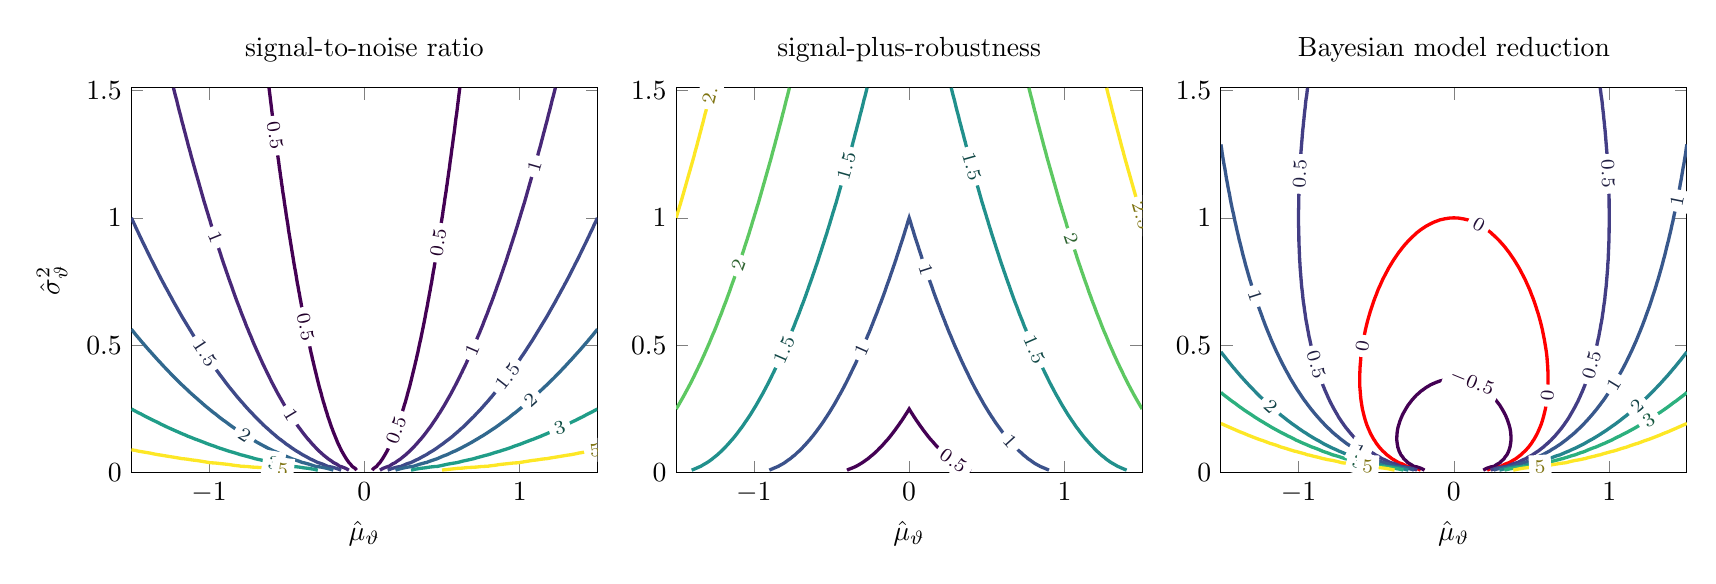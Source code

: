% Recommended preamble:
\begin{tikzpicture}
\begin{groupplot}[group style={group size={3 by 1}, horizontal sep={1.0cm}}, colormap name={viridis}, width={7.5cm}]
    \nextgroupplot[xlabel={$\hat{\mu}_\vartheta$}, ylabel={$\hat{\sigma}^2_\vartheta$}, view={0}{90}, title={signal-to-noise ratio}, ymin={0}, ymax={1.51}, xmin={-1.5}, xmax={1.5}]
    \addplot[contour prepared, very thick]
        table[row sep={\\}]
        {
            x  y  z  \\
            -0.05  0.01  0.5  \\
            -0.06  0.017  0.5  \\
            -0.079  0.025  0.5  \\
            -0.09  0.034  0.5  \\
            -0.1  0.04  0.5  \\
            -0.117  0.055  0.5  \\
            -0.12  0.058  0.5  \\
            -0.132  0.07  0.5  \\
            -0.146  0.085  0.5  \\
            -0.15  0.09  0.5  \\
            -0.158  0.1  0.5  \\
            -0.17  0.115  0.5  \\
            -0.18  0.13  0.5  \\
            -0.18  0.13  0.5  \\
            -0.19  0.145  0.5  \\
            -0.2  0.16  0.5  \\
            -0.209  0.175  0.5  \\
            -0.21  0.176  0.5  \\
            -0.218  0.19  0.5  \\
            -0.226  0.205  0.5  \\
            -0.235  0.22  0.5  \\
            -0.24  0.231  0.5  \\
            -0.242  0.235  0.5  \\
            -0.25  0.25  0.5  \\
            -0.257  0.265  0.5  \\
            -0.265  0.28  0.5  \\
            -0.27  0.292  0.5  \\
            -0.272  0.295  0.5  \\
            -0.278  0.31  0.5  \\
            -0.285  0.325  0.5  \\
            -0.292  0.34  0.5  \\
            -0.298  0.355  0.5  \\
            -0.3  0.36  0.5  \\
            -0.304  0.37  0.5  \\
            -0.31  0.385  0.5  \\
            -0.316  0.4  0.5  \\
            -0.322  0.415  0.5  \\
            -0.328  0.43  0.5  \\
            -0.33  0.436  0.5  \\
            -0.334  0.445  0.5  \\
            -0.339  0.46  0.5  \\
            -0.345  0.475  0.5  \\
            -0.35  0.49  0.5  \\
            -0.355  0.505  0.5  \\
            -0.36  0.518  0.5  \\
            -0.361  0.52  0.5  \\
            -0.366  0.535  0.5  \\
            -0.371  0.55  0.5  \\
            -0.376  0.565  0.5  \\
            -0.381  0.58  0.5  \\
            -0.386  0.595  0.5  \\
            -0.39  0.608  0.5  \\
            -0.391  0.61  0.5  \\
            -0.395  0.625  0.5  \\
            -0.4  0.64  0.5  \\
            -0.405  0.655  0.5  \\
            -0.409  0.67  0.5  \\
            -0.414  0.685  0.5  \\
            -0.418  0.7  0.5  \\
            -0.42  0.706  0.5  \\
            -0.423  0.715  0.5  \\
            -0.427  0.73  0.5  \\
            -0.432  0.745  0.5  \\
            -0.436  0.76  0.5  \\
            -0.44  0.775  0.5  \\
            -0.444  0.79  0.5  \\
            -0.449  0.805  0.5  \\
            -0.45  0.81  0.5  \\
            -0.453  0.82  0.5  \\
            -0.457  0.835  0.5  \\
            -0.461  0.85  0.5  \\
            -0.465  0.865  0.5  \\
            -0.469  0.88  0.5  \\
            -0.473  0.895  0.5  \\
            -0.477  0.91  0.5  \\
            -0.48  0.922  0.5  \\
            -0.481  0.925  0.5  \\
            -0.485  0.94  0.5  \\
            -0.489  0.955  0.5  \\
            -0.492  0.97  0.5  \\
            -0.496  0.985  0.5  \\
            -0.5  1.0  0.5  \\
            -0.504  1.015  0.5  \\
            -0.507  1.03  0.5  \\
            -0.51  1.04  0.5  \\
            -0.511  1.045  0.5  \\
            -0.515  1.06  0.5  \\
            -0.518  1.075  0.5  \\
            -0.522  1.09  0.5  \\
            -0.526  1.105  0.5  \\
            -0.529  1.12  0.5  \\
            -0.533  1.135  0.5  \\
            -0.536  1.15  0.5  \\
            -0.54  1.165  0.5  \\
            -0.54  1.166  0.5  \\
            -0.543  1.18  0.5  \\
            -0.547  1.195  0.5  \\
            -0.55  1.21  0.5  \\
            -0.553  1.225  0.5  \\
            -0.557  1.24  0.5  \\
            -0.56  1.255  0.5  \\
            -0.563  1.27  0.5  \\
            -0.567  1.285  0.5  \\
            -0.57  1.3  0.5  \\
            -0.57  1.3  0.5  \\
            -0.573  1.315  0.5  \\
            -0.577  1.33  0.5  \\
            -0.58  1.345  0.5  \\
            -0.583  1.36  0.5  \\
            -0.586  1.375  0.5  \\
            -0.589  1.39  0.5  \\
            -0.593  1.405  0.5  \\
            -0.596  1.42  0.5  \\
            -0.599  1.435  0.5  \\
            -0.6  1.44  0.5  \\
            -0.602  1.45  0.5  \\
            -0.605  1.465  0.5  \\
            -0.608  1.48  0.5  \\
            -0.611  1.495  0.5  \\
            -0.614  1.51  0.5  \\
            \\
            0.614  1.51  0.5  \\
            0.611  1.495  0.5  \\
            0.608  1.48  0.5  \\
            0.605  1.465  0.5  \\
            0.602  1.45  0.5  \\
            0.6  1.44  0.5  \\
            0.599  1.435  0.5  \\
            0.596  1.42  0.5  \\
            0.593  1.405  0.5  \\
            0.589  1.39  0.5  \\
            0.586  1.375  0.5  \\
            0.583  1.36  0.5  \\
            0.58  1.345  0.5  \\
            0.577  1.33  0.5  \\
            0.573  1.315  0.5  \\
            0.57  1.3  0.5  \\
            0.57  1.3  0.5  \\
            0.567  1.285  0.5  \\
            0.563  1.27  0.5  \\
            0.56  1.255  0.5  \\
            0.557  1.24  0.5  \\
            0.553  1.225  0.5  \\
            0.55  1.21  0.5  \\
            0.547  1.195  0.5  \\
            0.543  1.18  0.5  \\
            0.54  1.166  0.5  \\
            0.54  1.165  0.5  \\
            0.536  1.15  0.5  \\
            0.533  1.135  0.5  \\
            0.529  1.12  0.5  \\
            0.526  1.105  0.5  \\
            0.522  1.09  0.5  \\
            0.518  1.075  0.5  \\
            0.515  1.06  0.5  \\
            0.511  1.045  0.5  \\
            0.51  1.04  0.5  \\
            0.507  1.03  0.5  \\
            0.504  1.015  0.5  \\
            0.5  1.0  0.5  \\
            0.496  0.985  0.5  \\
            0.492  0.97  0.5  \\
            0.489  0.955  0.5  \\
            0.485  0.94  0.5  \\
            0.481  0.925  0.5  \\
            0.48  0.922  0.5  \\
            0.477  0.91  0.5  \\
            0.473  0.895  0.5  \\
            0.469  0.88  0.5  \\
            0.465  0.865  0.5  \\
            0.461  0.85  0.5  \\
            0.457  0.835  0.5  \\
            0.453  0.82  0.5  \\
            0.45  0.81  0.5  \\
            0.449  0.805  0.5  \\
            0.444  0.79  0.5  \\
            0.44  0.775  0.5  \\
            0.436  0.76  0.5  \\
            0.432  0.745  0.5  \\
            0.427  0.73  0.5  \\
            0.423  0.715  0.5  \\
            0.42  0.706  0.5  \\
            0.418  0.7  0.5  \\
            0.414  0.685  0.5  \\
            0.409  0.67  0.5  \\
            0.405  0.655  0.5  \\
            0.4  0.64  0.5  \\
            0.395  0.625  0.5  \\
            0.391  0.61  0.5  \\
            0.39  0.608  0.5  \\
            0.386  0.595  0.5  \\
            0.381  0.58  0.5  \\
            0.376  0.565  0.5  \\
            0.371  0.55  0.5  \\
            0.366  0.535  0.5  \\
            0.361  0.52  0.5  \\
            0.36  0.518  0.5  \\
            0.355  0.505  0.5  \\
            0.35  0.49  0.5  \\
            0.345  0.475  0.5  \\
            0.339  0.46  0.5  \\
            0.334  0.445  0.5  \\
            0.33  0.436  0.5  \\
            0.328  0.43  0.5  \\
            0.322  0.415  0.5  \\
            0.316  0.4  0.5  \\
            0.31  0.385  0.5  \\
            0.304  0.37  0.5  \\
            0.3  0.36  0.5  \\
            0.298  0.355  0.5  \\
            0.292  0.34  0.5  \\
            0.285  0.325  0.5  \\
            0.278  0.31  0.5  \\
            0.272  0.295  0.5  \\
            0.27  0.292  0.5  \\
            0.265  0.28  0.5  \\
            0.257  0.265  0.5  \\
            0.25  0.25  0.5  \\
            0.242  0.235  0.5  \\
            0.24  0.231  0.5  \\
            0.235  0.22  0.5  \\
            0.226  0.205  0.5  \\
            0.218  0.19  0.5  \\
            0.21  0.176  0.5  \\
            0.209  0.175  0.5  \\
            0.2  0.16  0.5  \\
            0.19  0.145  0.5  \\
            0.18  0.13  0.5  \\
            0.18  0.13  0.5  \\
            0.17  0.115  0.5  \\
            0.158  0.1  0.5  \\
            0.15  0.09  0.5  \\
            0.146  0.085  0.5  \\
            0.132  0.07  0.5  \\
            0.12  0.058  0.5  \\
            0.117  0.055  0.5  \\
            0.1  0.04  0.5  \\
            0.09  0.034  0.5  \\
            0.079  0.025  0.5  \\
            0.06  0.017  0.5  \\
            0.05  0.01  0.5  \\
            \\
            -1.229  1.51  1.0  \\
            -1.223  1.495  1.0  \\
            -1.217  1.48  1.0  \\
            -1.21  1.465  1.0  \\
            -1.204  1.45  1.0  \\
            -1.2  1.44  1.0  \\
            -1.198  1.435  1.0  \\
            -1.192  1.42  1.0  \\
            -1.185  1.405  1.0  \\
            -1.179  1.39  1.0  \\
            -1.173  1.375  1.0  \\
            -1.17  1.369  1.0  \\
            -1.166  1.36  1.0  \\
            -1.16  1.345  1.0  \\
            -1.153  1.33  1.0  \\
            -1.147  1.315  1.0  \\
            -1.14  1.3  1.0  \\
            -1.14  1.3  1.0  \\
            -1.134  1.285  1.0  \\
            -1.127  1.27  1.0  \\
            -1.12  1.255  1.0  \\
            -1.114  1.24  1.0  \\
            -1.11  1.232  1.0  \\
            -1.107  1.225  1.0  \\
            -1.1  1.21  1.0  \\
            -1.093  1.195  1.0  \\
            -1.086  1.18  1.0  \\
            -1.08  1.166  1.0  \\
            -1.079  1.165  1.0  \\
            -1.072  1.15  1.0  \\
            -1.065  1.135  1.0  \\
            -1.058  1.12  1.0  \\
            -1.051  1.105  1.0  \\
            -1.05  1.103  1.0  \\
            -1.044  1.09  1.0  \\
            -1.037  1.075  1.0  \\
            -1.03  1.06  1.0  \\
            -1.022  1.045  1.0  \\
            -1.02  1.04  1.0  \\
            -1.015  1.03  1.0  \\
            -1.007  1.015  1.0  \\
            -1.0  1.0  1.0  \\
            -0.992  0.985  1.0  \\
            -0.99  0.98  1.0  \\
            -0.985  0.97  1.0  \\
            -0.977  0.955  1.0  \\
            -0.97  0.94  1.0  \\
            -0.962  0.925  1.0  \\
            -0.96  0.922  1.0  \\
            -0.954  0.91  1.0  \\
            -0.946  0.895  1.0  \\
            -0.938  0.88  1.0  \\
            -0.93  0.865  1.0  \\
            -0.93  0.865  1.0  \\
            -0.922  0.85  1.0  \\
            -0.914  0.835  1.0  \\
            -0.906  0.82  1.0  \\
            -0.9  0.81  1.0  \\
            -0.897  0.805  1.0  \\
            -0.889  0.79  1.0  \\
            -0.88  0.775  1.0  \\
            -0.872  0.76  1.0  \\
            -0.87  0.757  1.0  \\
            -0.863  0.745  1.0  \\
            -0.854  0.73  1.0  \\
            -0.846  0.715  1.0  \\
            -0.84  0.706  1.0  \\
            -0.837  0.7  1.0  \\
            -0.828  0.685  1.0  \\
            -0.819  0.67  1.0  \\
            -0.81  0.656  1.0  \\
            -0.809  0.655  1.0  \\
            -0.8  0.64  1.0  \\
            -0.791  0.625  1.0  \\
            -0.781  0.61  1.0  \\
            -0.78  0.608  1.0  \\
            -0.771  0.595  1.0  \\
            -0.762  0.58  1.0  \\
            -0.752  0.565  1.0  \\
            -0.75  0.563  1.0  \\
            -0.742  0.55  1.0  \\
            -0.731  0.535  1.0  \\
            -0.721  0.52  1.0  \\
            -0.72  0.518  1.0  \\
            -0.711  0.505  1.0  \\
            -0.7  0.49  1.0  \\
            -0.69  0.476  1.0  \\
            -0.689  0.475  1.0  \\
            -0.678  0.46  1.0  \\
            -0.667  0.445  1.0  \\
            -0.66  0.436  1.0  \\
            -0.656  0.43  1.0  \\
            -0.644  0.415  1.0  \\
            -0.632  0.4  1.0  \\
            -0.63  0.397  1.0  \\
            -0.62  0.385  1.0  \\
            -0.608  0.37  1.0  \\
            -0.6  0.36  1.0  \\
            -0.596  0.355  1.0  \\
            -0.583  0.34  1.0  \\
            -0.57  0.325  1.0  \\
            -0.57  0.325  1.0  \\
            -0.557  0.31  1.0  \\
            -0.543  0.295  1.0  \\
            -0.54  0.292  1.0  \\
            -0.529  0.28  1.0  \\
            -0.515  0.265  1.0  \\
            -0.51  0.26  1.0  \\
            -0.5  0.25  1.0  \\
            -0.485  0.235  1.0  \\
            -0.48  0.231  1.0  \\
            -0.469  0.22  1.0  \\
            -0.453  0.205  1.0  \\
            -0.45  0.203  1.0  \\
            -0.436  0.19  1.0  \\
            -0.42  0.176  1.0  \\
            -0.418  0.175  1.0  \\
            -0.4  0.16  1.0  \\
            -0.39  0.152  1.0  \\
            -0.381  0.145  1.0  \\
            -0.361  0.13  1.0  \\
            -0.36  0.13  1.0  \\
            -0.339  0.115  1.0  \\
            -0.33  0.109  1.0  \\
            -0.316  0.1  1.0  \\
            -0.3  0.09  1.0  \\
            -0.292  0.085  1.0  \\
            -0.27  0.073  1.0  \\
            -0.265  0.07  1.0  \\
            -0.24  0.058  1.0  \\
            -0.235  0.055  1.0  \\
            -0.21  0.045  1.0  \\
            -0.2  0.04  1.0  \\
            -0.18  0.034  1.0  \\
            -0.158  0.025  1.0  \\
            -0.15  0.024  1.0  \\
            -0.12  0.017  1.0  \\
            -0.1  0.01  1.0  \\
            \\
            0.1  0.01  1.0  \\
            0.12  0.017  1.0  \\
            0.15  0.024  1.0  \\
            0.158  0.025  1.0  \\
            0.18  0.034  1.0  \\
            0.2  0.04  1.0  \\
            0.21  0.045  1.0  \\
            0.235  0.055  1.0  \\
            0.24  0.058  1.0  \\
            0.265  0.07  1.0  \\
            0.27  0.073  1.0  \\
            0.292  0.085  1.0  \\
            0.3  0.09  1.0  \\
            0.316  0.1  1.0  \\
            0.33  0.109  1.0  \\
            0.339  0.115  1.0  \\
            0.36  0.13  1.0  \\
            0.361  0.13  1.0  \\
            0.381  0.145  1.0  \\
            0.39  0.152  1.0  \\
            0.4  0.16  1.0  \\
            0.418  0.175  1.0  \\
            0.42  0.176  1.0  \\
            0.436  0.19  1.0  \\
            0.45  0.203  1.0  \\
            0.453  0.205  1.0  \\
            0.469  0.22  1.0  \\
            0.48  0.231  1.0  \\
            0.485  0.235  1.0  \\
            0.5  0.25  1.0  \\
            0.51  0.26  1.0  \\
            0.515  0.265  1.0  \\
            0.529  0.28  1.0  \\
            0.54  0.292  1.0  \\
            0.543  0.295  1.0  \\
            0.557  0.31  1.0  \\
            0.57  0.325  1.0  \\
            0.57  0.325  1.0  \\
            0.583  0.34  1.0  \\
            0.596  0.355  1.0  \\
            0.6  0.36  1.0  \\
            0.608  0.37  1.0  \\
            0.62  0.385  1.0  \\
            0.63  0.397  1.0  \\
            0.632  0.4  1.0  \\
            0.644  0.415  1.0  \\
            0.656  0.43  1.0  \\
            0.66  0.436  1.0  \\
            0.667  0.445  1.0  \\
            0.678  0.46  1.0  \\
            0.689  0.475  1.0  \\
            0.69  0.476  1.0  \\
            0.7  0.49  1.0  \\
            0.711  0.505  1.0  \\
            0.72  0.518  1.0  \\
            0.721  0.52  1.0  \\
            0.731  0.535  1.0  \\
            0.742  0.55  1.0  \\
            0.75  0.563  1.0  \\
            0.752  0.565  1.0  \\
            0.762  0.58  1.0  \\
            0.771  0.595  1.0  \\
            0.78  0.608  1.0  \\
            0.781  0.61  1.0  \\
            0.791  0.625  1.0  \\
            0.8  0.64  1.0  \\
            0.809  0.655  1.0  \\
            0.81  0.656  1.0  \\
            0.819  0.67  1.0  \\
            0.828  0.685  1.0  \\
            0.837  0.7  1.0  \\
            0.84  0.706  1.0  \\
            0.846  0.715  1.0  \\
            0.854  0.73  1.0  \\
            0.863  0.745  1.0  \\
            0.87  0.757  1.0  \\
            0.872  0.76  1.0  \\
            0.88  0.775  1.0  \\
            0.889  0.79  1.0  \\
            0.897  0.805  1.0  \\
            0.9  0.81  1.0  \\
            0.906  0.82  1.0  \\
            0.914  0.835  1.0  \\
            0.922  0.85  1.0  \\
            0.93  0.865  1.0  \\
            0.93  0.865  1.0  \\
            0.938  0.88  1.0  \\
            0.946  0.895  1.0  \\
            0.954  0.91  1.0  \\
            0.96  0.922  1.0  \\
            0.962  0.925  1.0  \\
            0.97  0.94  1.0  \\
            0.977  0.955  1.0  \\
            0.985  0.97  1.0  \\
            0.99  0.98  1.0  \\
            0.992  0.985  1.0  \\
            1.0  1.0  1.0  \\
            1.007  1.015  1.0  \\
            1.015  1.03  1.0  \\
            1.02  1.04  1.0  \\
            1.022  1.045  1.0  \\
            1.03  1.06  1.0  \\
            1.037  1.075  1.0  \\
            1.044  1.09  1.0  \\
            1.05  1.103  1.0  \\
            1.051  1.105  1.0  \\
            1.058  1.12  1.0  \\
            1.065  1.135  1.0  \\
            1.072  1.15  1.0  \\
            1.079  1.165  1.0  \\
            1.08  1.166  1.0  \\
            1.086  1.18  1.0  \\
            1.093  1.195  1.0  \\
            1.1  1.21  1.0  \\
            1.107  1.225  1.0  \\
            1.11  1.232  1.0  \\
            1.114  1.24  1.0  \\
            1.12  1.255  1.0  \\
            1.127  1.27  1.0  \\
            1.134  1.285  1.0  \\
            1.14  1.3  1.0  \\
            1.14  1.3  1.0  \\
            1.147  1.315  1.0  \\
            1.153  1.33  1.0  \\
            1.16  1.345  1.0  \\
            1.166  1.36  1.0  \\
            1.17  1.369  1.0  \\
            1.173  1.375  1.0  \\
            1.179  1.39  1.0  \\
            1.185  1.405  1.0  \\
            1.192  1.42  1.0  \\
            1.198  1.435  1.0  \\
            1.2  1.44  1.0  \\
            1.204  1.45  1.0  \\
            1.21  1.465  1.0  \\
            1.217  1.48  1.0  \\
            1.223  1.495  1.0  \\
            1.229  1.51  1.0  \\
            \\
            0.15  0.01  1.5  \\
            0.18  0.017  1.5  \\
            0.21  0.022  1.5  \\
            0.237  0.025  1.5  \\
            0.24  0.026  1.5  \\
            0.27  0.034  1.5  \\
            0.3  0.04  1.5  \\
            0.3  0.04  1.5  \\
            0.33  0.049  1.5  \\
            0.352  0.055  1.5  \\
            0.36  0.058  1.5  \\
            0.39  0.068  1.5  \\
            0.397  0.07  1.5  \\
            0.42  0.079  1.5  \\
            0.437  0.085  1.5  \\
            0.45  0.09  1.5  \\
            0.474  0.1  1.5  \\
            0.48  0.103  1.5  \\
            0.509  0.115  1.5  \\
            0.51  0.116  1.5  \\
            0.54  0.13  1.5  \\
            0.541  0.13  1.5  \\
            0.57  0.144  1.5  \\
            0.571  0.145  1.5  \\
            0.6  0.16  1.5  \\
            0.6  0.16  1.5  \\
            0.627  0.175  1.5  \\
            0.63  0.176  1.5  \\
            0.654  0.19  1.5  \\
            0.66  0.194  1.5  \\
            0.679  0.205  1.5  \\
            0.69  0.212  1.5  \\
            0.704  0.22  1.5  \\
            0.72  0.231  1.5  \\
            0.727  0.235  1.5  \\
            0.75  0.25  1.5  \\
            0.75  0.25  1.5  \\
            0.772  0.265  1.5  \\
            0.78  0.271  1.5  \\
            0.794  0.28  1.5  \\
            0.81  0.292  1.5  \\
            0.815  0.295  1.5  \\
            0.835  0.31  1.5  \\
            0.84  0.314  1.5  \\
            0.855  0.325  1.5  \\
            0.87  0.336  1.5  \\
            0.875  0.34  1.5  \\
            0.894  0.355  1.5  \\
            0.9  0.36  1.5  \\
            0.912  0.37  1.5  \\
            0.93  0.384  1.5  \\
            0.931  0.385  1.5  \\
            0.949  0.4  1.5  \\
            0.96  0.41  1.5  \\
            0.966  0.415  1.5  \\
            0.984  0.43  1.5  \\
            0.99  0.436  1.5  \\
            1.001  0.445  1.5  \\
            1.017  0.46  1.5  \\
            1.02  0.462  1.5  \\
            1.034  0.475  1.5  \\
            1.05  0.49  1.5  \\
            1.05  0.49  1.5  \\
            1.066  0.505  1.5  \\
            1.08  0.518  1.5  \\
            1.082  0.52  1.5  \\
            1.097  0.535  1.5  \\
            1.11  0.548  1.5  \\
            1.112  0.55  1.5  \\
            1.127  0.565  1.5  \\
            1.14  0.578  1.5  \\
            1.142  0.58  1.5  \\
            1.157  0.595  1.5  \\
            1.17  0.608  1.5  \\
            1.172  0.61  1.5  \\
            1.186  0.625  1.5  \\
            1.2  0.64  1.5  \\
            1.2  0.64  1.5  \\
            1.214  0.655  1.5  \\
            1.228  0.67  1.5  \\
            1.23  0.672  1.5  \\
            1.241  0.685  1.5  \\
            1.255  0.7  1.5  \\
            1.26  0.706  1.5  \\
            1.268  0.715  1.5  \\
            1.282  0.73  1.5  \\
            1.29  0.74  1.5  \\
            1.295  0.745  1.5  \\
            1.308  0.76  1.5  \\
            1.32  0.774  1.5  \\
            1.321  0.775  1.5  \\
            1.333  0.79  1.5  \\
            1.346  0.805  1.5  \\
            1.35  0.81  1.5  \\
            1.358  0.82  1.5  \\
            1.371  0.835  1.5  \\
            1.38  0.846  1.5  \\
            1.383  0.85  1.5  \\
            1.395  0.865  1.5  \\
            1.407  0.88  1.5  \\
            1.41  0.884  1.5  \\
            1.419  0.895  1.5  \\
            1.431  0.91  1.5  \\
            1.44  0.922  1.5  \\
            1.443  0.925  1.5  \\
            1.454  0.94  1.5  \\
            1.466  0.955  1.5  \\
            1.47  0.96  1.5  \\
            1.477  0.97  1.5  \\
            1.489  0.985  1.5  \\
            1.5  1.0  1.5  \\
            \\
            -1.5  1.0  1.5  \\
            -1.489  0.985  1.5  \\
            -1.477  0.97  1.5  \\
            -1.47  0.96  1.5  \\
            -1.466  0.955  1.5  \\
            -1.454  0.94  1.5  \\
            -1.443  0.925  1.5  \\
            -1.44  0.922  1.5  \\
            -1.431  0.91  1.5  \\
            -1.419  0.895  1.5  \\
            -1.41  0.884  1.5  \\
            -1.407  0.88  1.5  \\
            -1.395  0.865  1.5  \\
            -1.383  0.85  1.5  \\
            -1.38  0.846  1.5  \\
            -1.371  0.835  1.5  \\
            -1.358  0.82  1.5  \\
            -1.35  0.81  1.5  \\
            -1.346  0.805  1.5  \\
            -1.333  0.79  1.5  \\
            -1.321  0.775  1.5  \\
            -1.32  0.774  1.5  \\
            -1.308  0.76  1.5  \\
            -1.295  0.745  1.5  \\
            -1.29  0.74  1.5  \\
            -1.282  0.73  1.5  \\
            -1.268  0.715  1.5  \\
            -1.26  0.706  1.5  \\
            -1.255  0.7  1.5  \\
            -1.241  0.685  1.5  \\
            -1.23  0.672  1.5  \\
            -1.228  0.67  1.5  \\
            -1.214  0.655  1.5  \\
            -1.2  0.64  1.5  \\
            -1.2  0.64  1.5  \\
            -1.186  0.625  1.5  \\
            -1.172  0.61  1.5  \\
            -1.17  0.608  1.5  \\
            -1.157  0.595  1.5  \\
            -1.142  0.58  1.5  \\
            -1.14  0.578  1.5  \\
            -1.127  0.565  1.5  \\
            -1.112  0.55  1.5  \\
            -1.11  0.548  1.5  \\
            -1.097  0.535  1.5  \\
            -1.082  0.52  1.5  \\
            -1.08  0.518  1.5  \\
            -1.066  0.505  1.5  \\
            -1.05  0.49  1.5  \\
            -1.05  0.49  1.5  \\
            -1.034  0.475  1.5  \\
            -1.02  0.462  1.5  \\
            -1.017  0.46  1.5  \\
            -1.001  0.445  1.5  \\
            -0.99  0.436  1.5  \\
            -0.984  0.43  1.5  \\
            -0.966  0.415  1.5  \\
            -0.96  0.41  1.5  \\
            -0.949  0.4  1.5  \\
            -0.931  0.385  1.5  \\
            -0.93  0.384  1.5  \\
            -0.912  0.37  1.5  \\
            -0.9  0.36  1.5  \\
            -0.894  0.355  1.5  \\
            -0.875  0.34  1.5  \\
            -0.87  0.336  1.5  \\
            -0.855  0.325  1.5  \\
            -0.84  0.314  1.5  \\
            -0.835  0.31  1.5  \\
            -0.815  0.295  1.5  \\
            -0.81  0.292  1.5  \\
            -0.794  0.28  1.5  \\
            -0.78  0.271  1.5  \\
            -0.772  0.265  1.5  \\
            -0.75  0.25  1.5  \\
            -0.75  0.25  1.5  \\
            -0.727  0.235  1.5  \\
            -0.72  0.231  1.5  \\
            -0.704  0.22  1.5  \\
            -0.69  0.212  1.5  \\
            -0.679  0.205  1.5  \\
            -0.66  0.194  1.5  \\
            -0.654  0.19  1.5  \\
            -0.63  0.176  1.5  \\
            -0.627  0.175  1.5  \\
            -0.6  0.16  1.5  \\
            -0.6  0.16  1.5  \\
            -0.571  0.145  1.5  \\
            -0.57  0.144  1.5  \\
            -0.541  0.13  1.5  \\
            -0.54  0.13  1.5  \\
            -0.51  0.116  1.5  \\
            -0.509  0.115  1.5  \\
            -0.48  0.103  1.5  \\
            -0.474  0.1  1.5  \\
            -0.45  0.09  1.5  \\
            -0.437  0.085  1.5  \\
            -0.42  0.079  1.5  \\
            -0.397  0.07  1.5  \\
            -0.39  0.068  1.5  \\
            -0.36  0.058  1.5  \\
            -0.352  0.055  1.5  \\
            -0.33  0.049  1.5  \\
            -0.3  0.04  1.5  \\
            -0.3  0.04  1.5  \\
            -0.27  0.034  1.5  \\
            -0.24  0.026  1.5  \\
            -0.237  0.025  1.5  \\
            -0.21  0.022  1.5  \\
            -0.18  0.017  1.5  \\
            -0.15  0.01  1.5  \\
            \\
            -1.5  0.563  2.0  \\
            -1.483  0.55  2.0  \\
            -1.47  0.54  2.0  \\
            -1.463  0.535  2.0  \\
            -1.442  0.52  2.0  \\
            -1.44  0.518  2.0  \\
            -1.421  0.505  2.0  \\
            -1.41  0.497  2.0  \\
            -1.4  0.49  2.0  \\
            -1.38  0.476  2.0  \\
            -1.378  0.475  2.0  \\
            -1.356  0.46  2.0  \\
            -1.35  0.456  2.0  \\
            -1.334  0.445  2.0  \\
            -1.32  0.436  2.0  \\
            -1.311  0.43  2.0  \\
            -1.29  0.416  2.0  \\
            -1.288  0.415  2.0  \\
            -1.265  0.4  2.0  \\
            -1.26  0.397  2.0  \\
            -1.241  0.385  2.0  \\
            -1.23  0.378  2.0  \\
            -1.217  0.37  2.0  \\
            -1.2  0.36  2.0  \\
            -1.192  0.355  2.0  \\
            -1.17  0.342  2.0  \\
            -1.166  0.34  2.0  \\
            -1.14  0.325  2.0  \\
            -1.14  0.325  2.0  \\
            -1.114  0.31  2.0  \\
            -1.11  0.308  2.0  \\
            -1.086  0.295  2.0  \\
            -1.08  0.292  2.0  \\
            -1.058  0.28  2.0  \\
            -1.05  0.276  2.0  \\
            -1.03  0.265  2.0  \\
            -1.02  0.26  2.0  \\
            -1.0  0.25  2.0  \\
            -0.99  0.245  2.0  \\
            -0.97  0.235  2.0  \\
            -0.96  0.231  2.0  \\
            -0.938  0.22  2.0  \\
            -0.93  0.216  2.0  \\
            -0.906  0.205  2.0  \\
            -0.9  0.203  2.0  \\
            -0.872  0.19  2.0  \\
            -0.87  0.189  2.0  \\
            -0.84  0.176  2.0  \\
            -0.837  0.175  2.0  \\
            -0.81  0.164  2.0  \\
            -0.8  0.16  2.0  \\
            -0.78  0.152  2.0  \\
            -0.762  0.145  2.0  \\
            -0.75  0.141  2.0  \\
            -0.721  0.13  2.0  \\
            -0.72  0.13  2.0  \\
            -0.69  0.119  2.0  \\
            -0.678  0.115  2.0  \\
            -0.66  0.109  2.0  \\
            -0.632  0.1  2.0  \\
            -0.63  0.099  2.0  \\
            -0.6  0.09  2.0  \\
            -0.583  0.085  2.0  \\
            -0.57  0.082  2.0  \\
            -0.54  0.073  2.0  \\
            -0.529  0.07  2.0  \\
            -0.51  0.066  2.0  \\
            -0.48  0.058  2.0  \\
            -0.469  0.055  2.0  \\
            -0.45  0.051  2.0  \\
            -0.42  0.045  2.0  \\
            -0.4  0.04  2.0  \\
            -0.39  0.039  2.0  \\
            -0.36  0.034  2.0  \\
            -0.33  0.028  2.0  \\
            -0.316  0.025  2.0  \\
            -0.3  0.024  2.0  \\
            -0.27  0.021  2.0  \\
            -0.24  0.017  2.0  \\
            -0.21  0.012  2.0  \\
            -0.2  0.01  2.0  \\
            \\
            0.2  0.01  2.0  \\
            0.21  0.012  2.0  \\
            0.24  0.017  2.0  \\
            0.27  0.021  2.0  \\
            0.3  0.024  2.0  \\
            0.316  0.025  2.0  \\
            0.33  0.028  2.0  \\
            0.36  0.034  2.0  \\
            0.39  0.039  2.0  \\
            0.4  0.04  2.0  \\
            0.42  0.045  2.0  \\
            0.45  0.051  2.0  \\
            0.469  0.055  2.0  \\
            0.48  0.058  2.0  \\
            0.51  0.066  2.0  \\
            0.529  0.07  2.0  \\
            0.54  0.073  2.0  \\
            0.57  0.082  2.0  \\
            0.583  0.085  2.0  \\
            0.6  0.09  2.0  \\
            0.63  0.099  2.0  \\
            0.632  0.1  2.0  \\
            0.66  0.109  2.0  \\
            0.678  0.115  2.0  \\
            0.69  0.119  2.0  \\
            0.72  0.13  2.0  \\
            0.721  0.13  2.0  \\
            0.75  0.141  2.0  \\
            0.762  0.145  2.0  \\
            0.78  0.152  2.0  \\
            0.8  0.16  2.0  \\
            0.81  0.164  2.0  \\
            0.837  0.175  2.0  \\
            0.84  0.176  2.0  \\
            0.87  0.189  2.0  \\
            0.872  0.19  2.0  \\
            0.9  0.203  2.0  \\
            0.906  0.205  2.0  \\
            0.93  0.216  2.0  \\
            0.938  0.22  2.0  \\
            0.96  0.231  2.0  \\
            0.97  0.235  2.0  \\
            0.99  0.245  2.0  \\
            1.0  0.25  2.0  \\
            1.02  0.26  2.0  \\
            1.03  0.265  2.0  \\
            1.05  0.276  2.0  \\
            1.058  0.28  2.0  \\
            1.08  0.292  2.0  \\
            1.086  0.295  2.0  \\
            1.11  0.308  2.0  \\
            1.114  0.31  2.0  \\
            1.14  0.325  2.0  \\
            1.14  0.325  2.0  \\
            1.166  0.34  2.0  \\
            1.17  0.342  2.0  \\
            1.192  0.355  2.0  \\
            1.2  0.36  2.0  \\
            1.217  0.37  2.0  \\
            1.23  0.378  2.0  \\
            1.241  0.385  2.0  \\
            1.26  0.397  2.0  \\
            1.265  0.4  2.0  \\
            1.288  0.415  2.0  \\
            1.29  0.416  2.0  \\
            1.311  0.43  2.0  \\
            1.32  0.436  2.0  \\
            1.334  0.445  2.0  \\
            1.35  0.456  2.0  \\
            1.356  0.46  2.0  \\
            1.378  0.475  2.0  \\
            1.38  0.476  2.0  \\
            1.4  0.49  2.0  \\
            1.41  0.497  2.0  \\
            1.421  0.505  2.0  \\
            1.44  0.518  2.0  \\
            1.442  0.52  2.0  \\
            1.463  0.535  2.0  \\
            1.47  0.54  2.0  \\
            1.483  0.55  2.0  \\
            1.5  0.563  2.0  \\
            \\
            0.3  0.01  3.0  \\
            0.33  0.014  3.0  \\
            0.36  0.017  3.0  \\
            0.39  0.019  3.0  \\
            0.42  0.022  3.0  \\
            0.45  0.024  3.0  \\
            0.474  0.025  3.0  \\
            0.48  0.026  3.0  \\
            0.51  0.03  3.0  \\
            0.54  0.034  3.0  \\
            0.57  0.037  3.0  \\
            0.6  0.04  3.0  \\
            0.6  0.04  3.0  \\
            0.63  0.045  3.0  \\
            0.66  0.049  3.0  \\
            0.69  0.053  3.0  \\
            0.704  0.055  3.0  \\
            0.72  0.058  3.0  \\
            0.75  0.063  3.0  \\
            0.78  0.068  3.0  \\
            0.794  0.07  3.0  \\
            0.81  0.073  3.0  \\
            0.84  0.079  3.0  \\
            0.87  0.084  3.0  \\
            0.875  0.085  3.0  \\
            0.9  0.09  3.0  \\
            0.93  0.096  3.0  \\
            0.949  0.1  3.0  \\
            0.96  0.103  3.0  \\
            0.99  0.109  3.0  \\
            1.017  0.115  3.0  \\
            1.02  0.116  3.0  \\
            1.05  0.123  3.0  \\
            1.08  0.13  3.0  \\
            1.082  0.13  3.0  \\
            1.11  0.137  3.0  \\
            1.14  0.144  3.0  \\
            1.142  0.145  3.0  \\
            1.17  0.152  3.0  \\
            1.2  0.16  3.0  \\
            1.2  0.16  3.0  \\
            1.23  0.168  3.0  \\
            1.255  0.175  3.0  \\
            1.26  0.176  3.0  \\
            1.29  0.185  3.0  \\
            1.308  0.19  3.0  \\
            1.32  0.194  3.0  \\
            1.35  0.203  3.0  \\
            1.358  0.205  3.0  \\
            1.38  0.212  3.0  \\
            1.407  0.22  3.0  \\
            1.41  0.221  3.0  \\
            1.44  0.231  3.0  \\
            1.454  0.235  3.0  \\
            1.47  0.24  3.0  \\
            1.5  0.25  3.0  \\
            \\
            -1.5  0.25  3.0  \\
            -1.47  0.24  3.0  \\
            -1.454  0.235  3.0  \\
            -1.44  0.231  3.0  \\
            -1.41  0.221  3.0  \\
            -1.407  0.22  3.0  \\
            -1.38  0.212  3.0  \\
            -1.358  0.205  3.0  \\
            -1.35  0.203  3.0  \\
            -1.32  0.194  3.0  \\
            -1.308  0.19  3.0  \\
            -1.29  0.185  3.0  \\
            -1.26  0.176  3.0  \\
            -1.255  0.175  3.0  \\
            -1.23  0.168  3.0  \\
            -1.2  0.16  3.0  \\
            -1.2  0.16  3.0  \\
            -1.17  0.152  3.0  \\
            -1.142  0.145  3.0  \\
            -1.14  0.144  3.0  \\
            -1.11  0.137  3.0  \\
            -1.082  0.13  3.0  \\
            -1.08  0.13  3.0  \\
            -1.05  0.123  3.0  \\
            -1.02  0.116  3.0  \\
            -1.017  0.115  3.0  \\
            -0.99  0.109  3.0  \\
            -0.96  0.103  3.0  \\
            -0.949  0.1  3.0  \\
            -0.93  0.096  3.0  \\
            -0.9  0.09  3.0  \\
            -0.875  0.085  3.0  \\
            -0.87  0.084  3.0  \\
            -0.84  0.079  3.0  \\
            -0.81  0.073  3.0  \\
            -0.794  0.07  3.0  \\
            -0.78  0.068  3.0  \\
            -0.75  0.063  3.0  \\
            -0.72  0.058  3.0  \\
            -0.704  0.055  3.0  \\
            -0.69  0.053  3.0  \\
            -0.66  0.049  3.0  \\
            -0.63  0.045  3.0  \\
            -0.6  0.04  3.0  \\
            -0.6  0.04  3.0  \\
            -0.57  0.037  3.0  \\
            -0.54  0.034  3.0  \\
            -0.51  0.03  3.0  \\
            -0.48  0.026  3.0  \\
            -0.474  0.025  3.0  \\
            -0.45  0.024  3.0  \\
            -0.42  0.022  3.0  \\
            -0.39  0.019  3.0  \\
            -0.36  0.017  3.0  \\
            -0.33  0.014  3.0  \\
            -0.3  0.01  3.0  \\
            \\
            -1.5  0.09  5.0  \\
            -1.47  0.087  5.0  \\
            -1.458  0.085  5.0  \\
            -1.44  0.083  5.0  \\
            -1.41  0.08  5.0  \\
            -1.38  0.077  5.0  \\
            -1.35  0.073  5.0  \\
            -1.323  0.07  5.0  \\
            -1.32  0.07  5.0  \\
            -1.29  0.067  5.0  \\
            -1.26  0.064  5.0  \\
            -1.23  0.061  5.0  \\
            -1.2  0.058  5.0  \\
            -1.173  0.055  5.0  \\
            -1.17  0.055  5.0  \\
            -1.14  0.053  5.0  \\
            -1.11  0.05  5.0  \\
            -1.08  0.048  5.0  \\
            -1.05  0.045  5.0  \\
            -1.02  0.042  5.0  \\
            -1.0  0.04  5.0  \\
            -0.99  0.039  5.0  \\
            -0.96  0.038  5.0  \\
            -0.93  0.036  5.0  \\
            -0.9  0.034  5.0  \\
            -0.87  0.032  5.0  \\
            -0.84  0.029  5.0  \\
            -0.81  0.027  5.0  \\
            -0.791  0.025  5.0  \\
            -0.78  0.025  5.0  \\
            -0.75  0.024  5.0  \\
            -0.72  0.022  5.0  \\
            -0.69  0.021  5.0  \\
            -0.66  0.02  5.0  \\
            -0.63  0.018  5.0  \\
            -0.6  0.017  5.0  \\
            -0.57  0.015  5.0  \\
            -0.54  0.013  5.0  \\
            -0.51  0.011  5.0  \\
            -0.5  0.01  5.0  \\
            \\
            0.5  0.01  5.0  \\
            0.51  0.011  5.0  \\
            0.54  0.013  5.0  \\
            0.57  0.015  5.0  \\
            0.6  0.017  5.0  \\
            0.63  0.018  5.0  \\
            0.66  0.02  5.0  \\
            0.69  0.021  5.0  \\
            0.72  0.022  5.0  \\
            0.75  0.024  5.0  \\
            0.78  0.025  5.0  \\
            0.791  0.025  5.0  \\
            0.81  0.027  5.0  \\
            0.84  0.029  5.0  \\
            0.87  0.032  5.0  \\
            0.9  0.034  5.0  \\
            0.93  0.036  5.0  \\
            0.96  0.038  5.0  \\
            0.99  0.039  5.0  \\
            1.0  0.04  5.0  \\
            1.02  0.042  5.0  \\
            1.05  0.045  5.0  \\
            1.08  0.048  5.0  \\
            1.11  0.05  5.0  \\
            1.14  0.053  5.0  \\
            1.17  0.055  5.0  \\
            1.173  0.055  5.0  \\
            1.2  0.058  5.0  \\
            1.23  0.061  5.0  \\
            1.26  0.064  5.0  \\
            1.29  0.067  5.0  \\
            1.32  0.07  5.0  \\
            1.323  0.07  5.0  \\
            1.35  0.073  5.0  \\
            1.38  0.077  5.0  \\
            1.41  0.08  5.0  \\
            1.44  0.083  5.0  \\
            1.458  0.085  5.0  \\
            1.47  0.087  5.0  \\
            1.5  0.09  5.0  \\
            \\
        }
        ;
    \nextgroupplot[xlabel={$\hat{\mu}_\vartheta$}, view={0}{90}, title={signal-plus-robustness}, ymin={0}, ymax={1.51}, xmin={-1.5}, xmax={1.5}]
    \addplot[contour prepared, very thick]
        table[row sep={\\}]
        {
            x  y  z  \\
            -0.4  0.01  0.5  \\
            -0.39  0.013  0.5  \\
            -0.36  0.02  0.5  \\
            -0.342  0.025  0.5  \\
            -0.33  0.029  0.5  \\
            -0.3  0.04  0.5  \\
            -0.3  0.04  0.5  \\
            -0.27  0.053  0.5  \\
            -0.265  0.055  0.5  \\
            -0.24  0.068  0.5  \\
            -0.235  0.07  0.5  \\
            -0.21  0.084  0.5  \\
            -0.208  0.085  0.5  \\
            -0.184  0.1  0.5  \\
            -0.18  0.102  0.5  \\
            -0.161  0.115  0.5  \\
            -0.15  0.123  0.5  \\
            -0.139  0.13  0.5  \\
            -0.12  0.144  0.5  \\
            -0.119  0.145  0.5  \\
            -0.1  0.16  0.5  \\
            -0.09  0.168  0.5  \\
            -0.082  0.175  0.5  \\
            -0.064  0.19  0.5  \\
            -0.06  0.194  0.5  \\
            -0.047  0.205  0.5  \\
            -0.031  0.22  0.5  \\
            -0.03  0.221  0.5  \\
            -0.015  0.235  0.5  \\
            0.0  0.25  0.5  \\
            0.0  0.25  0.5  \\
            0.0  0.25  0.5  \\
            0.015  0.235  0.5  \\
            0.03  0.221  0.5  \\
            0.031  0.22  0.5  \\
            0.047  0.205  0.5  \\
            0.06  0.194  0.5  \\
            0.064  0.19  0.5  \\
            0.082  0.175  0.5  \\
            0.09  0.168  0.5  \\
            0.1  0.16  0.5  \\
            0.119  0.145  0.5  \\
            0.12  0.144  0.5  \\
            0.139  0.13  0.5  \\
            0.15  0.123  0.5  \\
            0.161  0.115  0.5  \\
            0.18  0.102  0.5  \\
            0.184  0.1  0.5  \\
            0.208  0.085  0.5  \\
            0.21  0.084  0.5  \\
            0.235  0.07  0.5  \\
            0.24  0.068  0.5  \\
            0.265  0.055  0.5  \\
            0.27  0.053  0.5  \\
            0.3  0.04  0.5  \\
            0.3  0.04  0.5  \\
            0.33  0.029  0.5  \\
            0.342  0.025  0.5  \\
            0.36  0.02  0.5  \\
            0.39  0.013  0.5  \\
            0.4  0.01  0.5  \\
            \\
            -0.9  0.01  1.0  \\
            -0.9  0.01  1.0  \\
            -0.87  0.018  1.0  \\
            -0.842  0.025  1.0  \\
            -0.84  0.026  1.0  \\
            -0.81  0.036  1.0  \\
            -0.8  0.04  1.0  \\
            -0.78  0.049  1.0  \\
            -0.765  0.055  1.0  \\
            -0.75  0.063  1.0  \\
            -0.735  0.07  1.0  \\
            -0.72  0.079  1.0  \\
            -0.708  0.085  1.0  \\
            -0.69  0.096  1.0  \\
            -0.684  0.1  1.0  \\
            -0.661  0.115  1.0  \\
            -0.66  0.116  1.0  \\
            -0.639  0.13  1.0  \\
            -0.63  0.137  1.0  \\
            -0.619  0.145  1.0  \\
            -0.6  0.16  1.0  \\
            -0.6  0.16  1.0  \\
            -0.582  0.175  1.0  \\
            -0.57  0.185  1.0  \\
            -0.564  0.19  1.0  \\
            -0.547  0.205  1.0  \\
            -0.54  0.212  1.0  \\
            -0.531  0.22  1.0  \\
            -0.515  0.235  1.0  \\
            -0.51  0.24  1.0  \\
            -0.5  0.25  1.0  \\
            -0.485  0.265  1.0  \\
            -0.48  0.27  1.0  \\
            -0.471  0.28  1.0  \\
            -0.457  0.295  1.0  \\
            -0.45  0.303  1.0  \\
            -0.443  0.31  1.0  \\
            -0.43  0.325  1.0  \\
            -0.42  0.336  1.0  \\
            -0.417  0.34  1.0  \\
            -0.404  0.355  1.0  \\
            -0.392  0.37  1.0  \\
            -0.39  0.372  1.0  \\
            -0.38  0.385  1.0  \\
            -0.368  0.4  1.0  \\
            -0.36  0.41  1.0  \\
            -0.356  0.415  1.0  \\
            -0.344  0.43  1.0  \\
            -0.333  0.445  1.0  \\
            -0.33  0.449  1.0  \\
            -0.322  0.46  1.0  \\
            -0.311  0.475  1.0  \\
            -0.3  0.49  1.0  \\
            -0.3  0.49  1.0  \\
            -0.289  0.505  1.0  \\
            -0.279  0.52  1.0  \\
            -0.27  0.533  1.0  \\
            -0.269  0.535  1.0  \\
            -0.258  0.55  1.0  \\
            -0.248  0.565  1.0  \\
            -0.24  0.578  1.0  \\
            -0.238  0.58  1.0  \\
            -0.229  0.595  1.0  \\
            -0.219  0.61  1.0  \\
            -0.21  0.624  1.0  \\
            -0.209  0.625  1.0  \\
            -0.2  0.64  1.0  \\
            -0.191  0.655  1.0  \\
            -0.181  0.67  1.0  \\
            -0.18  0.672  1.0  \\
            -0.172  0.685  1.0  \\
            -0.163  0.7  1.0  \\
            -0.154  0.715  1.0  \\
            -0.15  0.723  1.0  \\
            -0.146  0.73  1.0  \\
            -0.137  0.745  1.0  \\
            -0.128  0.76  1.0  \\
            -0.12  0.774  1.0  \\
            -0.12  0.775  1.0  \\
            -0.111  0.79  1.0  \\
            -0.103  0.805  1.0  \\
            -0.094  0.82  1.0  \\
            -0.09  0.828  1.0  \\
            -0.086  0.835  1.0  \\
            -0.078  0.85  1.0  \\
            -0.07  0.865  1.0  \\
            -0.062  0.88  1.0  \\
            -0.06  0.884  1.0  \\
            -0.054  0.895  1.0  \\
            -0.046  0.91  1.0  \\
            -0.038  0.925  1.0  \\
            -0.03  0.94  1.0  \\
            -0.03  0.941  1.0  \\
            -0.023  0.955  1.0  \\
            -0.015  0.97  1.0  \\
            -0.008  0.985  1.0  \\
            0.0  1.0  1.0  \\
            0.0  1.0  1.0  \\
            0.0  1.0  1.0  \\
            0.008  0.985  1.0  \\
            0.015  0.97  1.0  \\
            0.023  0.955  1.0  \\
            0.03  0.941  1.0  \\
            0.03  0.94  1.0  \\
            0.038  0.925  1.0  \\
            0.046  0.91  1.0  \\
            0.054  0.895  1.0  \\
            0.06  0.884  1.0  \\
            0.062  0.88  1.0  \\
            0.07  0.865  1.0  \\
            0.078  0.85  1.0  \\
            0.086  0.835  1.0  \\
            0.09  0.828  1.0  \\
            0.094  0.82  1.0  \\
            0.103  0.805  1.0  \\
            0.111  0.79  1.0  \\
            0.12  0.775  1.0  \\
            0.12  0.774  1.0  \\
            0.128  0.76  1.0  \\
            0.137  0.745  1.0  \\
            0.146  0.73  1.0  \\
            0.15  0.723  1.0  \\
            0.154  0.715  1.0  \\
            0.163  0.7  1.0  \\
            0.172  0.685  1.0  \\
            0.18  0.672  1.0  \\
            0.181  0.67  1.0  \\
            0.191  0.655  1.0  \\
            0.2  0.64  1.0  \\
            0.209  0.625  1.0  \\
            0.21  0.624  1.0  \\
            0.219  0.61  1.0  \\
            0.229  0.595  1.0  \\
            0.238  0.58  1.0  \\
            0.24  0.578  1.0  \\
            0.248  0.565  1.0  \\
            0.258  0.55  1.0  \\
            0.269  0.535  1.0  \\
            0.27  0.533  1.0  \\
            0.279  0.52  1.0  \\
            0.289  0.505  1.0  \\
            0.3  0.49  1.0  \\
            0.3  0.49  1.0  \\
            0.311  0.475  1.0  \\
            0.322  0.46  1.0  \\
            0.33  0.449  1.0  \\
            0.333  0.445  1.0  \\
            0.344  0.43  1.0  \\
            0.356  0.415  1.0  \\
            0.36  0.41  1.0  \\
            0.368  0.4  1.0  \\
            0.38  0.385  1.0  \\
            0.39  0.372  1.0  \\
            0.392  0.37  1.0  \\
            0.404  0.355  1.0  \\
            0.417  0.34  1.0  \\
            0.42  0.336  1.0  \\
            0.43  0.325  1.0  \\
            0.443  0.31  1.0  \\
            0.45  0.303  1.0  \\
            0.457  0.295  1.0  \\
            0.471  0.28  1.0  \\
            0.48  0.27  1.0  \\
            0.485  0.265  1.0  \\
            0.5  0.25  1.0  \\
            0.51  0.24  1.0  \\
            0.515  0.235  1.0  \\
            0.531  0.22  1.0  \\
            0.54  0.212  1.0  \\
            0.547  0.205  1.0  \\
            0.564  0.19  1.0  \\
            0.57  0.185  1.0  \\
            0.582  0.175  1.0  \\
            0.6  0.16  1.0  \\
            0.6  0.16  1.0  \\
            0.619  0.145  1.0  \\
            0.63  0.137  1.0  \\
            0.639  0.13  1.0  \\
            0.66  0.116  1.0  \\
            0.661  0.115  1.0  \\
            0.684  0.1  1.0  \\
            0.69  0.096  1.0  \\
            0.708  0.085  1.0  \\
            0.72  0.079  1.0  \\
            0.735  0.07  1.0  \\
            0.75  0.063  1.0  \\
            0.765  0.055  1.0  \\
            0.78  0.049  1.0  \\
            0.8  0.04  1.0  \\
            0.81  0.036  1.0  \\
            0.84  0.026  1.0  \\
            0.842  0.025  1.0  \\
            0.87  0.018  1.0  \\
            0.9  0.01  1.0  \\
            0.9  0.01  1.0  \\
            \\
            -1.4  0.01  1.5  \\
            -1.38  0.015  1.5  \\
            -1.35  0.023  1.5  \\
            -1.342  0.025  1.5  \\
            -1.32  0.033  1.5  \\
            -1.3  0.04  1.5  \\
            -1.29  0.044  1.5  \\
            -1.265  0.055  1.5  \\
            -1.26  0.058  1.5  \\
            -1.235  0.07  1.5  \\
            -1.23  0.073  1.5  \\
            -1.208  0.085  1.5  \\
            -1.2  0.09  1.5  \\
            -1.184  0.1  1.5  \\
            -1.17  0.109  1.5  \\
            -1.161  0.115  1.5  \\
            -1.14  0.13  1.5  \\
            -1.139  0.13  1.5  \\
            -1.119  0.145  1.5  \\
            -1.11  0.152  1.5  \\
            -1.1  0.16  1.5  \\
            -1.082  0.175  1.5  \\
            -1.08  0.176  1.5  \\
            -1.064  0.19  1.5  \\
            -1.05  0.203  1.5  \\
            -1.047  0.205  1.5  \\
            -1.031  0.22  1.5  \\
            -1.02  0.23  1.5  \\
            -1.015  0.235  1.5  \\
            -1.0  0.25  1.5  \\
            -0.99  0.26  1.5  \\
            -0.985  0.265  1.5  \\
            -0.971  0.28  1.5  \\
            -0.96  0.292  1.5  \\
            -0.957  0.295  1.5  \\
            -0.943  0.31  1.5  \\
            -0.93  0.325  1.5  \\
            -0.93  0.325  1.5  \\
            -0.917  0.34  1.5  \\
            -0.904  0.355  1.5  \\
            -0.9  0.36  1.5  \\
            -0.892  0.37  1.5  \\
            -0.88  0.385  1.5  \\
            -0.87  0.397  1.5  \\
            -0.868  0.4  1.5  \\
            -0.856  0.415  1.5  \\
            -0.844  0.43  1.5  \\
            -0.84  0.436  1.5  \\
            -0.833  0.445  1.5  \\
            -0.822  0.46  1.5  \\
            -0.811  0.475  1.5  \\
            -0.81  0.476  1.5  \\
            -0.8  0.49  1.5  \\
            -0.789  0.505  1.5  \\
            -0.78  0.518  1.5  \\
            -0.779  0.52  1.5  \\
            -0.769  0.535  1.5  \\
            -0.758  0.55  1.5  \\
            -0.75  0.563  1.5  \\
            -0.748  0.565  1.5  \\
            -0.738  0.58  1.5  \\
            -0.729  0.595  1.5  \\
            -0.72  0.608  1.5  \\
            -0.719  0.61  1.5  \\
            -0.709  0.625  1.5  \\
            -0.7  0.64  1.5  \\
            -0.691  0.655  1.5  \\
            -0.69  0.656  1.5  \\
            -0.681  0.67  1.5  \\
            -0.672  0.685  1.5  \\
            -0.663  0.7  1.5  \\
            -0.66  0.706  1.5  \\
            -0.654  0.715  1.5  \\
            -0.646  0.73  1.5  \\
            -0.637  0.745  1.5  \\
            -0.63  0.757  1.5  \\
            -0.628  0.76  1.5  \\
            -0.62  0.775  1.5  \\
            -0.611  0.79  1.5  \\
            -0.603  0.805  1.5  \\
            -0.6  0.81  1.5  \\
            -0.594  0.82  1.5  \\
            -0.586  0.835  1.5  \\
            -0.578  0.85  1.5  \\
            -0.57  0.865  1.5  \\
            -0.57  0.865  1.5  \\
            -0.562  0.88  1.5  \\
            -0.554  0.895  1.5  \\
            -0.546  0.91  1.5  \\
            -0.54  0.922  1.5  \\
            -0.538  0.925  1.5  \\
            -0.53  0.94  1.5  \\
            -0.523  0.955  1.5  \\
            -0.515  0.97  1.5  \\
            -0.51  0.98  1.5  \\
            -0.508  0.985  1.5  \\
            -0.5  1.0  1.5  \\
            -0.493  1.015  1.5  \\
            -0.485  1.03  1.5  \\
            -0.48  1.04  1.5  \\
            -0.478  1.045  1.5  \\
            -0.47  1.06  1.5  \\
            -0.463  1.075  1.5  \\
            -0.456  1.09  1.5  \\
            -0.45  1.103  1.5  \\
            -0.449  1.105  1.5  \\
            -0.442  1.12  1.5  \\
            -0.435  1.135  1.5  \\
            -0.428  1.15  1.5  \\
            -0.421  1.165  1.5  \\
            -0.42  1.166  1.5  \\
            -0.414  1.18  1.5  \\
            -0.407  1.195  1.5  \\
            -0.4  1.21  1.5  \\
            -0.393  1.225  1.5  \\
            -0.39  1.232  1.5  \\
            -0.386  1.24  1.5  \\
            -0.38  1.255  1.5  \\
            -0.373  1.27  1.5  \\
            -0.366  1.285  1.5  \\
            -0.36  1.3  1.5  \\
            -0.36  1.3  1.5  \\
            -0.353  1.315  1.5  \\
            -0.347  1.33  1.5  \\
            -0.34  1.345  1.5  \\
            -0.334  1.36  1.5  \\
            -0.33  1.369  1.5  \\
            -0.327  1.375  1.5  \\
            -0.321  1.39  1.5  \\
            -0.315  1.405  1.5  \\
            -0.308  1.42  1.5  \\
            -0.302  1.435  1.5  \\
            -0.3  1.44  1.5  \\
            -0.296  1.45  1.5  \\
            -0.29  1.465  1.5  \\
            -0.283  1.48  1.5  \\
            -0.277  1.495  1.5  \\
            -0.271  1.51  1.5  \\
            \\
            1.4  0.01  1.5  \\
            1.38  0.015  1.5  \\
            1.35  0.023  1.5  \\
            1.342  0.025  1.5  \\
            1.32  0.033  1.5  \\
            1.3  0.04  1.5  \\
            1.29  0.044  1.5  \\
            1.265  0.055  1.5  \\
            1.26  0.058  1.5  \\
            1.235  0.07  1.5  \\
            1.23  0.073  1.5  \\
            1.208  0.085  1.5  \\
            1.2  0.09  1.5  \\
            1.184  0.1  1.5  \\
            1.17  0.109  1.5  \\
            1.161  0.115  1.5  \\
            1.14  0.13  1.5  \\
            1.139  0.13  1.5  \\
            1.119  0.145  1.5  \\
            1.11  0.152  1.5  \\
            1.1  0.16  1.5  \\
            1.082  0.175  1.5  \\
            1.08  0.176  1.5  \\
            1.064  0.19  1.5  \\
            1.05  0.203  1.5  \\
            1.047  0.205  1.5  \\
            1.031  0.22  1.5  \\
            1.02  0.23  1.5  \\
            1.015  0.235  1.5  \\
            1.0  0.25  1.5  \\
            0.99  0.26  1.5  \\
            0.985  0.265  1.5  \\
            0.971  0.28  1.5  \\
            0.96  0.292  1.5  \\
            0.957  0.295  1.5  \\
            0.943  0.31  1.5  \\
            0.93  0.325  1.5  \\
            0.93  0.325  1.5  \\
            0.917  0.34  1.5  \\
            0.904  0.355  1.5  \\
            0.9  0.36  1.5  \\
            0.892  0.37  1.5  \\
            0.88  0.385  1.5  \\
            0.87  0.397  1.5  \\
            0.868  0.4  1.5  \\
            0.856  0.415  1.5  \\
            0.844  0.43  1.5  \\
            0.84  0.436  1.5  \\
            0.833  0.445  1.5  \\
            0.822  0.46  1.5  \\
            0.811  0.475  1.5  \\
            0.81  0.476  1.5  \\
            0.8  0.49  1.5  \\
            0.789  0.505  1.5  \\
            0.78  0.518  1.5  \\
            0.779  0.52  1.5  \\
            0.769  0.535  1.5  \\
            0.758  0.55  1.5  \\
            0.75  0.563  1.5  \\
            0.748  0.565  1.5  \\
            0.738  0.58  1.5  \\
            0.729  0.595  1.5  \\
            0.72  0.608  1.5  \\
            0.719  0.61  1.5  \\
            0.709  0.625  1.5  \\
            0.7  0.64  1.5  \\
            0.691  0.655  1.5  \\
            0.69  0.656  1.5  \\
            0.681  0.67  1.5  \\
            0.672  0.685  1.5  \\
            0.663  0.7  1.5  \\
            0.66  0.706  1.5  \\
            0.654  0.715  1.5  \\
            0.646  0.73  1.5  \\
            0.637  0.745  1.5  \\
            0.63  0.757  1.5  \\
            0.628  0.76  1.5  \\
            0.62  0.775  1.5  \\
            0.611  0.79  1.5  \\
            0.603  0.805  1.5  \\
            0.6  0.81  1.5  \\
            0.594  0.82  1.5  \\
            0.586  0.835  1.5  \\
            0.578  0.85  1.5  \\
            0.57  0.865  1.5  \\
            0.57  0.865  1.5  \\
            0.562  0.88  1.5  \\
            0.554  0.895  1.5  \\
            0.546  0.91  1.5  \\
            0.54  0.922  1.5  \\
            0.538  0.925  1.5  \\
            0.53  0.94  1.5  \\
            0.523  0.955  1.5  \\
            0.515  0.97  1.5  \\
            0.51  0.98  1.5  \\
            0.508  0.985  1.5  \\
            0.5  1.0  1.5  \\
            0.493  1.015  1.5  \\
            0.485  1.03  1.5  \\
            0.48  1.04  1.5  \\
            0.478  1.045  1.5  \\
            0.47  1.06  1.5  \\
            0.463  1.075  1.5  \\
            0.456  1.09  1.5  \\
            0.45  1.103  1.5  \\
            0.449  1.105  1.5  \\
            0.442  1.12  1.5  \\
            0.435  1.135  1.5  \\
            0.428  1.15  1.5  \\
            0.421  1.165  1.5  \\
            0.42  1.166  1.5  \\
            0.414  1.18  1.5  \\
            0.407  1.195  1.5  \\
            0.4  1.21  1.5  \\
            0.393  1.225  1.5  \\
            0.39  1.232  1.5  \\
            0.386  1.24  1.5  \\
            0.38  1.255  1.5  \\
            0.373  1.27  1.5  \\
            0.366  1.285  1.5  \\
            0.36  1.3  1.5  \\
            0.36  1.3  1.5  \\
            0.353  1.315  1.5  \\
            0.347  1.33  1.5  \\
            0.34  1.345  1.5  \\
            0.334  1.36  1.5  \\
            0.33  1.369  1.5  \\
            0.327  1.375  1.5  \\
            0.321  1.39  1.5  \\
            0.315  1.405  1.5  \\
            0.308  1.42  1.5  \\
            0.302  1.435  1.5  \\
            0.3  1.44  1.5  \\
            0.296  1.45  1.5  \\
            0.29  1.465  1.5  \\
            0.283  1.48  1.5  \\
            0.277  1.495  1.5  \\
            0.271  1.51  1.5  \\
            \\
            0.771  1.51  2.0  \\
            0.777  1.495  2.0  \\
            0.78  1.488  2.0  \\
            0.783  1.48  2.0  \\
            0.79  1.465  2.0  \\
            0.796  1.45  2.0  \\
            0.802  1.435  2.0  \\
            0.808  1.42  2.0  \\
            0.81  1.416  2.0  \\
            0.815  1.405  2.0  \\
            0.821  1.39  2.0  \\
            0.827  1.375  2.0  \\
            0.834  1.36  2.0  \\
            0.84  1.346  2.0  \\
            0.84  1.345  2.0  \\
            0.847  1.33  2.0  \\
            0.853  1.315  2.0  \\
            0.86  1.3  2.0  \\
            0.866  1.285  2.0  \\
            0.87  1.277  2.0  \\
            0.873  1.27  2.0  \\
            0.88  1.255  2.0  \\
            0.886  1.24  2.0  \\
            0.893  1.225  2.0  \\
            0.9  1.21  2.0  \\
            0.9  1.21  2.0  \\
            0.907  1.195  2.0  \\
            0.914  1.18  2.0  \\
            0.921  1.165  2.0  \\
            0.928  1.15  2.0  \\
            0.93  1.145  2.0  \\
            0.935  1.135  2.0  \\
            0.942  1.12  2.0  \\
            0.949  1.105  2.0  \\
            0.956  1.09  2.0  \\
            0.96  1.082  2.0  \\
            0.963  1.075  2.0  \\
            0.97  1.06  2.0  \\
            0.978  1.045  2.0  \\
            0.985  1.03  2.0  \\
            0.99  1.02  2.0  \\
            0.993  1.015  2.0  \\
            1.0  1.0  2.0  \\
            1.008  0.985  2.0  \\
            1.015  0.97  2.0  \\
            1.02  0.96  2.0  \\
            1.023  0.955  2.0  \\
            1.03  0.94  2.0  \\
            1.038  0.925  2.0  \\
            1.046  0.91  2.0  \\
            1.05  0.903  2.0  \\
            1.054  0.895  2.0  \\
            1.062  0.88  2.0  \\
            1.07  0.865  2.0  \\
            1.078  0.85  2.0  \\
            1.08  0.846  2.0  \\
            1.086  0.835  2.0  \\
            1.094  0.82  2.0  \\
            1.103  0.805  2.0  \\
            1.11  0.792  2.0  \\
            1.111  0.79  2.0  \\
            1.12  0.775  2.0  \\
            1.128  0.76  2.0  \\
            1.137  0.745  2.0  \\
            1.14  0.74  2.0  \\
            1.146  0.73  2.0  \\
            1.154  0.715  2.0  \\
            1.163  0.7  2.0  \\
            1.17  0.689  2.0  \\
            1.172  0.685  2.0  \\
            1.181  0.67  2.0  \\
            1.191  0.655  2.0  \\
            1.2  0.64  2.0  \\
            1.2  0.64  2.0  \\
            1.209  0.625  2.0  \\
            1.219  0.61  2.0  \\
            1.229  0.595  2.0  \\
            1.23  0.593  2.0  \\
            1.238  0.58  2.0  \\
            1.248  0.565  2.0  \\
            1.258  0.55  2.0  \\
            1.26  0.548  2.0  \\
            1.269  0.535  2.0  \\
            1.279  0.52  2.0  \\
            1.289  0.505  2.0  \\
            1.29  0.504  2.0  \\
            1.3  0.49  2.0  \\
            1.311  0.475  2.0  \\
            1.32  0.462  2.0  \\
            1.322  0.46  2.0  \\
            1.333  0.445  2.0  \\
            1.344  0.43  2.0  \\
            1.35  0.423  2.0  \\
            1.356  0.415  2.0  \\
            1.368  0.4  2.0  \\
            1.38  0.385  2.0  \\
            1.38  0.384  2.0  \\
            1.392  0.37  2.0  \\
            1.404  0.355  2.0  \\
            1.41  0.348  2.0  \\
            1.417  0.34  2.0  \\
            1.43  0.325  2.0  \\
            1.44  0.314  2.0  \\
            1.443  0.31  2.0  \\
            1.457  0.295  2.0  \\
            1.47  0.281  2.0  \\
            1.471  0.28  2.0  \\
            1.485  0.265  2.0  \\
            1.5  0.25  2.0  \\
            \\
            -1.5  0.25  2.0  \\
            -1.485  0.265  2.0  \\
            -1.471  0.28  2.0  \\
            -1.47  0.281  2.0  \\
            -1.457  0.295  2.0  \\
            -1.443  0.31  2.0  \\
            -1.44  0.314  2.0  \\
            -1.43  0.325  2.0  \\
            -1.417  0.34  2.0  \\
            -1.41  0.348  2.0  \\
            -1.404  0.355  2.0  \\
            -1.392  0.37  2.0  \\
            -1.38  0.384  2.0  \\
            -1.38  0.385  2.0  \\
            -1.368  0.4  2.0  \\
            -1.356  0.415  2.0  \\
            -1.35  0.423  2.0  \\
            -1.344  0.43  2.0  \\
            -1.333  0.445  2.0  \\
            -1.322  0.46  2.0  \\
            -1.32  0.462  2.0  \\
            -1.311  0.475  2.0  \\
            -1.3  0.49  2.0  \\
            -1.29  0.504  2.0  \\
            -1.289  0.505  2.0  \\
            -1.279  0.52  2.0  \\
            -1.269  0.535  2.0  \\
            -1.26  0.548  2.0  \\
            -1.258  0.55  2.0  \\
            -1.248  0.565  2.0  \\
            -1.238  0.58  2.0  \\
            -1.23  0.593  2.0  \\
            -1.229  0.595  2.0  \\
            -1.219  0.61  2.0  \\
            -1.209  0.625  2.0  \\
            -1.2  0.64  2.0  \\
            -1.2  0.64  2.0  \\
            -1.191  0.655  2.0  \\
            -1.181  0.67  2.0  \\
            -1.172  0.685  2.0  \\
            -1.17  0.689  2.0  \\
            -1.163  0.7  2.0  \\
            -1.154  0.715  2.0  \\
            -1.146  0.73  2.0  \\
            -1.14  0.74  2.0  \\
            -1.137  0.745  2.0  \\
            -1.128  0.76  2.0  \\
            -1.12  0.775  2.0  \\
            -1.111  0.79  2.0  \\
            -1.11  0.792  2.0  \\
            -1.103  0.805  2.0  \\
            -1.094  0.82  2.0  \\
            -1.086  0.835  2.0  \\
            -1.08  0.846  2.0  \\
            -1.078  0.85  2.0  \\
            -1.07  0.865  2.0  \\
            -1.062  0.88  2.0  \\
            -1.054  0.895  2.0  \\
            -1.05  0.903  2.0  \\
            -1.046  0.91  2.0  \\
            -1.038  0.925  2.0  \\
            -1.03  0.94  2.0  \\
            -1.023  0.955  2.0  \\
            -1.02  0.96  2.0  \\
            -1.015  0.97  2.0  \\
            -1.008  0.985  2.0  \\
            -1.0  1.0  2.0  \\
            -0.993  1.015  2.0  \\
            -0.99  1.02  2.0  \\
            -0.985  1.03  2.0  \\
            -0.978  1.045  2.0  \\
            -0.97  1.06  2.0  \\
            -0.963  1.075  2.0  \\
            -0.96  1.082  2.0  \\
            -0.956  1.09  2.0  \\
            -0.949  1.105  2.0  \\
            -0.942  1.12  2.0  \\
            -0.935  1.135  2.0  \\
            -0.93  1.145  2.0  \\
            -0.928  1.15  2.0  \\
            -0.921  1.165  2.0  \\
            -0.914  1.18  2.0  \\
            -0.907  1.195  2.0  \\
            -0.9  1.21  2.0  \\
            -0.9  1.21  2.0  \\
            -0.893  1.225  2.0  \\
            -0.886  1.24  2.0  \\
            -0.88  1.255  2.0  \\
            -0.873  1.27  2.0  \\
            -0.87  1.277  2.0  \\
            -0.866  1.285  2.0  \\
            -0.86  1.3  2.0  \\
            -0.853  1.315  2.0  \\
            -0.847  1.33  2.0  \\
            -0.84  1.345  2.0  \\
            -0.84  1.346  2.0  \\
            -0.834  1.36  2.0  \\
            -0.827  1.375  2.0  \\
            -0.821  1.39  2.0  \\
            -0.815  1.405  2.0  \\
            -0.81  1.416  2.0  \\
            -0.808  1.42  2.0  \\
            -0.802  1.435  2.0  \\
            -0.796  1.45  2.0  \\
            -0.79  1.465  2.0  \\
            -0.783  1.48  2.0  \\
            -0.78  1.488  2.0  \\
            -0.777  1.495  2.0  \\
            -0.771  1.51  2.0  \\
            \\
            -1.5  1.0  2.5  \\
            -1.493  1.015  2.5  \\
            -1.485  1.03  2.5  \\
            -1.478  1.045  2.5  \\
            -1.47  1.06  2.5  \\
            -1.47  1.061  2.5  \\
            -1.463  1.075  2.5  \\
            -1.456  1.09  2.5  \\
            -1.449  1.105  2.5  \\
            -1.442  1.12  2.5  \\
            -1.44  1.124  2.5  \\
            -1.435  1.135  2.5  \\
            -1.428  1.15  2.5  \\
            -1.421  1.165  2.5  \\
            -1.414  1.18  2.5  \\
            -1.41  1.188  2.5  \\
            -1.407  1.195  2.5  \\
            -1.4  1.21  2.5  \\
            -1.393  1.225  2.5  \\
            -1.386  1.24  2.5  \\
            -1.38  1.254  2.5  \\
            -1.38  1.255  2.5  \\
            -1.373  1.27  2.5  \\
            -1.366  1.285  2.5  \\
            -1.36  1.3  2.5  \\
            -1.353  1.315  2.5  \\
            -1.35  1.323  2.5  \\
            -1.347  1.33  2.5  \\
            -1.34  1.345  2.5  \\
            -1.334  1.36  2.5  \\
            -1.327  1.375  2.5  \\
            -1.321  1.39  2.5  \\
            -1.32  1.392  2.5  \\
            -1.315  1.405  2.5  \\
            -1.308  1.42  2.5  \\
            -1.302  1.435  2.5  \\
            -1.296  1.45  2.5  \\
            -1.29  1.464  2.5  \\
            -1.29  1.465  2.5  \\
            -1.283  1.48  2.5  \\
            -1.277  1.495  2.5  \\
            -1.271  1.51  2.5  \\
            \\
            1.271  1.51  2.5  \\
            1.277  1.495  2.5  \\
            1.283  1.48  2.5  \\
            1.29  1.465  2.5  \\
            1.29  1.464  2.5  \\
            1.296  1.45  2.5  \\
            1.302  1.435  2.5  \\
            1.308  1.42  2.5  \\
            1.315  1.405  2.5  \\
            1.32  1.392  2.5  \\
            1.321  1.39  2.5  \\
            1.327  1.375  2.5  \\
            1.334  1.36  2.5  \\
            1.34  1.345  2.5  \\
            1.347  1.33  2.5  \\
            1.35  1.323  2.5  \\
            1.353  1.315  2.5  \\
            1.36  1.3  2.5  \\
            1.366  1.285  2.5  \\
            1.373  1.27  2.5  \\
            1.38  1.255  2.5  \\
            1.38  1.254  2.5  \\
            1.386  1.24  2.5  \\
            1.393  1.225  2.5  \\
            1.4  1.21  2.5  \\
            1.407  1.195  2.5  \\
            1.41  1.188  2.5  \\
            1.414  1.18  2.5  \\
            1.421  1.165  2.5  \\
            1.428  1.15  2.5  \\
            1.435  1.135  2.5  \\
            1.44  1.124  2.5  \\
            1.442  1.12  2.5  \\
            1.449  1.105  2.5  \\
            1.456  1.09  2.5  \\
            1.463  1.075  2.5  \\
            1.47  1.061  2.5  \\
            1.47  1.06  2.5  \\
            1.478  1.045  2.5  \\
            1.485  1.03  2.5  \\
            1.493  1.015  2.5  \\
            1.5  1.0  2.5  \\
            \\
        }
        ;
    \nextgroupplot[xlabel={$\hat{\mu}_\vartheta$}, view={0}{90}, title={Bayesian model reduction}, ymin={0}, ymax={1.51}, xmin={-1.5}, xmax={1.5}]
    \addplot[contour prepared={draw color={red}}, very thick]
        table[row sep={\\}]
        {
            x  y  z  \\
            -0.214  0.01  0  \\
            -0.24  0.017  0  \\
            -0.27  0.022  0  \\
            -0.3  0.025  0  \\
            -0.304  0.025  0  \\
            -0.33  0.034  0  \\
            -0.359  0.04  0  \\
            -0.36  0.041  0  \\
            -0.39  0.052  0  \\
            -0.399  0.055  0  \\
            -0.42  0.065  0  \\
            -0.431  0.07  0  \\
            -0.45  0.081  0  \\
            -0.458  0.085  0  \\
            -0.48  0.1  0  \\
            -0.48  0.1  0  \\
            -0.499  0.115  0  \\
            -0.51  0.126  0  \\
            -0.515  0.13  0  \\
            -0.529  0.145  0  \\
            -0.54  0.158  0  \\
            -0.541  0.16  0  \\
            -0.552  0.175  0  \\
            -0.562  0.19  0  \\
            -0.57  0.205  0  \\
            -0.57  0.205  0  \\
            -0.577  0.22  0  \\
            -0.583  0.235  0  \\
            -0.589  0.25  0  \\
            -0.593  0.265  0  \\
            -0.597  0.28  0  \\
            -0.6  0.294  0  \\
            -0.6  0.295  0  \\
            -0.602  0.31  0  \\
            -0.604  0.325  0  \\
            -0.606  0.34  0  \\
            -0.606  0.355  0  \\
            -0.606  0.37  0  \\
            -0.606  0.385  0  \\
            -0.605  0.4  0  \\
            -0.604  0.415  0  \\
            -0.602  0.43  0  \\
            -0.6  0.445  0  \\
            -0.6  0.447  0  \\
            -0.598  0.46  0  \\
            -0.595  0.475  0  \\
            -0.591  0.49  0  \\
            -0.587  0.505  0  \\
            -0.583  0.52  0  \\
            -0.578  0.535  0  \\
            -0.573  0.55  0  \\
            -0.57  0.56  0  \\
            -0.568  0.565  0  \\
            -0.562  0.58  0  \\
            -0.556  0.595  0  \\
            -0.549  0.61  0  \\
            -0.542  0.625  0  \\
            -0.54  0.629  0  \\
            -0.534  0.64  0  \\
            -0.526  0.655  0  \\
            -0.518  0.67  0  \\
            -0.51  0.683  0  \\
            -0.509  0.685  0  \\
            -0.499  0.7  0  \\
            -0.49  0.715  0  \\
            -0.48  0.729  0  \\
            -0.479  0.73  0  \\
            -0.468  0.745  0  \\
            -0.457  0.76  0  \\
            -0.45  0.768  0  \\
            -0.444  0.775  0  \\
            -0.431  0.79  0  \\
            -0.42  0.803  0  \\
            -0.418  0.805  0  \\
            -0.403  0.82  0  \\
            -0.39  0.833  0  \\
            -0.388  0.835  0  \\
            -0.371  0.85  0  \\
            -0.36  0.86  0  \\
            -0.354  0.865  0  \\
            -0.335  0.88  0  \\
            -0.33  0.884  0  \\
            -0.315  0.895  0  \\
            -0.3  0.905  0  \\
            -0.293  0.91  0  \\
            -0.27  0.924  0  \\
            -0.268  0.925  0  \\
            -0.241  0.94  0  \\
            -0.24  0.941  0  \\
            -0.21  0.955  0  \\
            -0.21  0.955  0  \\
            -0.18  0.967  0  \\
            -0.171  0.97  0  \\
            -0.15  0.977  0  \\
            -0.122  0.985  0  \\
            -0.12  0.985  0  \\
            -0.09  0.992  0  \\
            -0.06  0.996  0  \\
            -0.03  0.999  0  \\
            0.0  1.0  0  \\
            0.03  0.999  0  \\
            0.06  0.996  0  \\
            0.09  0.992  0  \\
            0.12  0.985  0  \\
            0.122  0.985  0  \\
            0.15  0.977  0  \\
            0.171  0.97  0  \\
            0.18  0.967  0  \\
            0.21  0.955  0  \\
            0.21  0.955  0  \\
            0.24  0.941  0  \\
            0.241  0.94  0  \\
            0.268  0.925  0  \\
            0.27  0.924  0  \\
            0.293  0.91  0  \\
            0.3  0.905  0  \\
            0.315  0.895  0  \\
            0.33  0.884  0  \\
            0.335  0.88  0  \\
            0.354  0.865  0  \\
            0.36  0.86  0  \\
            0.371  0.85  0  \\
            0.388  0.835  0  \\
            0.39  0.833  0  \\
            0.403  0.82  0  \\
            0.418  0.805  0  \\
            0.42  0.803  0  \\
            0.431  0.79  0  \\
            0.444  0.775  0  \\
            0.45  0.768  0  \\
            0.457  0.76  0  \\
            0.468  0.745  0  \\
            0.479  0.73  0  \\
            0.48  0.729  0  \\
            0.49  0.715  0  \\
            0.499  0.7  0  \\
            0.509  0.685  0  \\
            0.51  0.683  0  \\
            0.518  0.67  0  \\
            0.526  0.655  0  \\
            0.534  0.64  0  \\
            0.54  0.629  0  \\
            0.542  0.625  0  \\
            0.549  0.61  0  \\
            0.556  0.595  0  \\
            0.562  0.58  0  \\
            0.568  0.565  0  \\
            0.57  0.56  0  \\
            0.573  0.55  0  \\
            0.578  0.535  0  \\
            0.583  0.52  0  \\
            0.587  0.505  0  \\
            0.591  0.49  0  \\
            0.595  0.475  0  \\
            0.598  0.46  0  \\
            0.6  0.447  0  \\
            0.6  0.445  0  \\
            0.602  0.43  0  \\
            0.604  0.415  0  \\
            0.605  0.4  0  \\
            0.606  0.385  0  \\
            0.606  0.37  0  \\
            0.606  0.355  0  \\
            0.606  0.34  0  \\
            0.604  0.325  0  \\
            0.602  0.31  0  \\
            0.6  0.295  0  \\
            0.6  0.294  0  \\
            0.597  0.28  0  \\
            0.593  0.265  0  \\
            0.589  0.25  0  \\
            0.583  0.235  0  \\
            0.577  0.22  0  \\
            0.57  0.205  0  \\
            0.57  0.205  0  \\
            0.562  0.19  0  \\
            0.552  0.175  0  \\
            0.541  0.16  0  \\
            0.54  0.158  0  \\
            0.529  0.145  0  \\
            0.515  0.13  0  \\
            0.51  0.126  0  \\
            0.499  0.115  0  \\
            0.48  0.1  0  \\
            0.48  0.1  0  \\
            0.458  0.085  0  \\
            0.45  0.081  0  \\
            0.431  0.07  0  \\
            0.42  0.065  0  \\
            0.399  0.055  0  \\
            0.39  0.052  0  \\
            0.36  0.041  0  \\
            0.359  0.04  0  \\
            0.33  0.034  0  \\
            0.304  0.025  0  \\
            0.3  0.025  0  \\
            0.27  0.022  0  \\
            0.24  0.017  0  \\
            0.214  0.01  0  \\
            \\
        }
        ;
    \addplot[contour prepared, very thick]
        table[row sep={\\}]
        {
            x  y  z  \\
            -0.189  0.01  -0.5  \\
            -0.21  0.017  -0.5  \\
            -0.24  0.023  -0.5  \\
            -0.259  0.025  -0.5  \\
            -0.27  0.03  -0.5  \\
            -0.298  0.04  -0.5  \\
            -0.3  0.042  -0.5  \\
            -0.323  0.055  -0.5  \\
            -0.33  0.062  -0.5  \\
            -0.341  0.07  -0.5  \\
            -0.353  0.085  -0.5  \\
            -0.36  0.099  -0.5  \\
            -0.361  0.1  -0.5  \\
            -0.365  0.115  -0.5  \\
            -0.368  0.13  -0.5  \\
            -0.367  0.145  -0.5  \\
            -0.365  0.16  -0.5  \\
            -0.361  0.175  -0.5  \\
            -0.36  0.177  -0.5  \\
            -0.354  0.19  -0.5  \\
            -0.346  0.205  -0.5  \\
            -0.336  0.22  -0.5  \\
            -0.33  0.228  -0.5  \\
            -0.324  0.235  -0.5  \\
            -0.31  0.25  -0.5  \\
            -0.3  0.26  -0.5  \\
            -0.295  0.265  -0.5  \\
            -0.276  0.28  -0.5  \\
            -0.27  0.285  -0.5  \\
            -0.255  0.295  -0.5  \\
            -0.24  0.305  -0.5  \\
            -0.23  0.31  -0.5  \\
            -0.21  0.321  -0.5  \\
            -0.2  0.325  -0.5  \\
            -0.18  0.334  -0.5  \\
            -0.163  0.34  -0.5  \\
            -0.15  0.345  -0.5  \\
            -0.12  0.353  -0.5  \\
            -0.112  0.355  -0.5  \\
            -0.09  0.36  -0.5  \\
            -0.06  0.364  -0.5  \\
            -0.03  0.367  -0.5  \\
            0.0  0.368  -0.5  \\
            0.03  0.367  -0.5  \\
            0.06  0.364  -0.5  \\
            0.09  0.36  -0.5  \\
            0.112  0.355  -0.5  \\
            0.12  0.353  -0.5  \\
            0.15  0.345  -0.5  \\
            0.163  0.34  -0.5  \\
            0.18  0.334  -0.5  \\
            0.2  0.325  -0.5  \\
            0.21  0.321  -0.5  \\
            0.23  0.31  -0.5  \\
            0.24  0.305  -0.5  \\
            0.255  0.295  -0.5  \\
            0.27  0.285  -0.5  \\
            0.276  0.28  -0.5  \\
            0.295  0.265  -0.5  \\
            0.3  0.26  -0.5  \\
            0.31  0.25  -0.5  \\
            0.324  0.235  -0.5  \\
            0.33  0.228  -0.5  \\
            0.336  0.22  -0.5  \\
            0.346  0.205  -0.5  \\
            0.354  0.19  -0.5  \\
            0.36  0.177  -0.5  \\
            0.361  0.175  -0.5  \\
            0.365  0.16  -0.5  \\
            0.367  0.145  -0.5  \\
            0.368  0.13  -0.5  \\
            0.365  0.115  -0.5  \\
            0.361  0.1  -0.5  \\
            0.36  0.099  -0.5  \\
            0.353  0.085  -0.5  \\
            0.341  0.07  -0.5  \\
            0.33  0.062  -0.5  \\
            0.323  0.055  -0.5  \\
            0.3  0.042  -0.5  \\
            0.298  0.04  -0.5  \\
            0.27  0.03  -0.5  \\
            0.259  0.025  -0.5  \\
            0.24  0.023  -0.5  \\
            0.21  0.017  -0.5  \\
            0.189  0.01  -0.5  \\
            \\
            0.237  0.01  0.5  \\
            0.24  0.011  0.5  \\
            0.27  0.017  0.5  \\
            0.3  0.021  0.5  \\
            0.33  0.024  0.5  \\
            0.342  0.025  0.5  \\
            0.36  0.03  0.5  \\
            0.39  0.037  0.5  \\
            0.411  0.04  0.5  \\
            0.42  0.043  0.5  \\
            0.45  0.052  0.5  \\
            0.463  0.055  0.5  \\
            0.48  0.062  0.5  \\
            0.506  0.07  0.5  \\
            0.51  0.072  0.5  \\
            0.54  0.084  0.5  \\
            0.543  0.085  0.5  \\
            0.57  0.098  0.5  \\
            0.575  0.1  0.5  \\
            0.6  0.114  0.5  \\
            0.603  0.115  0.5  \\
            0.629  0.13  0.5  \\
            0.63  0.131  0.5  \\
            0.652  0.145  0.5  \\
            0.66  0.151  0.5  \\
            0.673  0.16  0.5  \\
            0.69  0.173  0.5  \\
            0.693  0.175  0.5  \\
            0.711  0.19  0.5  \\
            0.72  0.198  0.5  \\
            0.728  0.205  0.5  \\
            0.744  0.22  0.5  \\
            0.75  0.227  0.5  \\
            0.758  0.235  0.5  \\
            0.772  0.25  0.5  \\
            0.78  0.259  0.5  \\
            0.785  0.265  0.5  \\
            0.798  0.28  0.5  \\
            0.809  0.295  0.5  \\
            0.81  0.296  0.5  \\
            0.82  0.31  0.5  \\
            0.831  0.325  0.5  \\
            0.84  0.339  0.5  \\
            0.841  0.34  0.5  \\
            0.85  0.355  0.5  \\
            0.859  0.37  0.5  \\
            0.867  0.385  0.5  \\
            0.87  0.39  0.5  \\
            0.875  0.4  0.5  \\
            0.883  0.415  0.5  \\
            0.89  0.43  0.5  \\
            0.897  0.445  0.5  \\
            0.9  0.451  0.5  \\
            0.904  0.46  0.5  \\
            0.91  0.475  0.5  \\
            0.916  0.49  0.5  \\
            0.922  0.505  0.5  \\
            0.927  0.52  0.5  \\
            0.93  0.528  0.5  \\
            0.933  0.535  0.5  \\
            0.937  0.55  0.5  \\
            0.942  0.565  0.5  \\
            0.946  0.58  0.5  \\
            0.951  0.595  0.5  \\
            0.955  0.61  0.5  \\
            0.958  0.625  0.5  \\
            0.96  0.631  0.5  \\
            0.962  0.64  0.5  \\
            0.965  0.655  0.5  \\
            0.969  0.67  0.5  \\
            0.972  0.685  0.5  \\
            0.974  0.7  0.5  \\
            0.977  0.715  0.5  \\
            0.98  0.73  0.5  \\
            0.982  0.745  0.5  \\
            0.984  0.76  0.5  \\
            0.986  0.775  0.5  \\
            0.988  0.79  0.5  \\
            0.99  0.805  0.5  \\
            0.99  0.807  0.5  \\
            0.991  0.82  0.5  \\
            0.993  0.835  0.5  \\
            0.994  0.85  0.5  \\
            0.995  0.865  0.5  \\
            0.996  0.88  0.5  \\
            0.997  0.895  0.5  \\
            0.998  0.91  0.5  \\
            0.998  0.925  0.5  \\
            0.999  0.94  0.5  \\
            0.999  0.955  0.5  \\
            1.0  0.97  0.5  \\
            1.0  0.985  0.5  \\
            1.0  1.0  0.5  \\
            1.0  1.015  0.5  \\
            1.0  1.03  0.5  \\
            0.999  1.045  0.5  \\
            0.999  1.06  0.5  \\
            0.999  1.075  0.5  \\
            0.998  1.09  0.5  \\
            0.997  1.105  0.5  \\
            0.996  1.12  0.5  \\
            0.996  1.135  0.5  \\
            0.995  1.15  0.5  \\
            0.993  1.165  0.5  \\
            0.992  1.18  0.5  \\
            0.991  1.195  0.5  \\
            0.99  1.206  0.5  \\
            0.99  1.21  0.5  \\
            0.988  1.225  0.5  \\
            0.986  1.24  0.5  \\
            0.985  1.255  0.5  \\
            0.983  1.27  0.5  \\
            0.981  1.285  0.5  \\
            0.979  1.3  0.5  \\
            0.977  1.315  0.5  \\
            0.975  1.33  0.5  \\
            0.973  1.345  0.5  \\
            0.97  1.36  0.5  \\
            0.968  1.375  0.5  \\
            0.965  1.39  0.5  \\
            0.963  1.405  0.5  \\
            0.96  1.42  0.5  \\
            0.96  1.421  0.5  \\
            0.957  1.435  0.5  \\
            0.955  1.45  0.5  \\
            0.952  1.465  0.5  \\
            0.948  1.48  0.5  \\
            0.945  1.495  0.5  \\
            0.942  1.51  0.5  \\
            \\
            -0.237  0.01  0.5  \\
            -0.24  0.011  0.5  \\
            -0.27  0.017  0.5  \\
            -0.3  0.021  0.5  \\
            -0.33  0.024  0.5  \\
            -0.342  0.025  0.5  \\
            -0.36  0.03  0.5  \\
            -0.39  0.037  0.5  \\
            -0.411  0.04  0.5  \\
            -0.42  0.043  0.5  \\
            -0.45  0.052  0.5  \\
            -0.463  0.055  0.5  \\
            -0.48  0.062  0.5  \\
            -0.506  0.07  0.5  \\
            -0.51  0.072  0.5  \\
            -0.54  0.084  0.5  \\
            -0.543  0.085  0.5  \\
            -0.57  0.098  0.5  \\
            -0.575  0.1  0.5  \\
            -0.6  0.114  0.5  \\
            -0.603  0.115  0.5  \\
            -0.629  0.13  0.5  \\
            -0.63  0.131  0.5  \\
            -0.652  0.145  0.5  \\
            -0.66  0.151  0.5  \\
            -0.673  0.16  0.5  \\
            -0.69  0.173  0.5  \\
            -0.693  0.175  0.5  \\
            -0.711  0.19  0.5  \\
            -0.72  0.198  0.5  \\
            -0.728  0.205  0.5  \\
            -0.744  0.22  0.5  \\
            -0.75  0.227  0.5  \\
            -0.758  0.235  0.5  \\
            -0.772  0.25  0.5  \\
            -0.78  0.259  0.5  \\
            -0.785  0.265  0.5  \\
            -0.798  0.28  0.5  \\
            -0.809  0.295  0.5  \\
            -0.81  0.296  0.5  \\
            -0.82  0.31  0.5  \\
            -0.831  0.325  0.5  \\
            -0.84  0.339  0.5  \\
            -0.841  0.34  0.5  \\
            -0.85  0.355  0.5  \\
            -0.859  0.37  0.5  \\
            -0.867  0.385  0.5  \\
            -0.87  0.39  0.5  \\
            -0.875  0.4  0.5  \\
            -0.883  0.415  0.5  \\
            -0.89  0.43  0.5  \\
            -0.897  0.445  0.5  \\
            -0.9  0.451  0.5  \\
            -0.904  0.46  0.5  \\
            -0.91  0.475  0.5  \\
            -0.916  0.49  0.5  \\
            -0.922  0.505  0.5  \\
            -0.927  0.52  0.5  \\
            -0.93  0.528  0.5  \\
            -0.933  0.535  0.5  \\
            -0.937  0.55  0.5  \\
            -0.942  0.565  0.5  \\
            -0.946  0.58  0.5  \\
            -0.951  0.595  0.5  \\
            -0.955  0.61  0.5  \\
            -0.958  0.625  0.5  \\
            -0.96  0.631  0.5  \\
            -0.962  0.64  0.5  \\
            -0.965  0.655  0.5  \\
            -0.969  0.67  0.5  \\
            -0.972  0.685  0.5  \\
            -0.974  0.7  0.5  \\
            -0.977  0.715  0.5  \\
            -0.98  0.73  0.5  \\
            -0.982  0.745  0.5  \\
            -0.984  0.76  0.5  \\
            -0.986  0.775  0.5  \\
            -0.988  0.79  0.5  \\
            -0.99  0.805  0.5  \\
            -0.99  0.807  0.5  \\
            -0.991  0.82  0.5  \\
            -0.993  0.835  0.5  \\
            -0.994  0.85  0.5  \\
            -0.995  0.865  0.5  \\
            -0.996  0.88  0.5  \\
            -0.997  0.895  0.5  \\
            -0.998  0.91  0.5  \\
            -0.998  0.925  0.5  \\
            -0.999  0.94  0.5  \\
            -0.999  0.955  0.5  \\
            -1.0  0.97  0.5  \\
            -1.0  0.985  0.5  \\
            -1.0  1.0  0.5  \\
            -1.0  1.015  0.5  \\
            -1.0  1.03  0.5  \\
            -0.999  1.045  0.5  \\
            -0.999  1.06  0.5  \\
            -0.999  1.075  0.5  \\
            -0.998  1.09  0.5  \\
            -0.997  1.105  0.5  \\
            -0.996  1.12  0.5  \\
            -0.996  1.135  0.5  \\
            -0.995  1.15  0.5  \\
            -0.993  1.165  0.5  \\
            -0.992  1.18  0.5  \\
            -0.991  1.195  0.5  \\
            -0.99  1.206  0.5  \\
            -0.99  1.21  0.5  \\
            -0.988  1.225  0.5  \\
            -0.986  1.24  0.5  \\
            -0.985  1.255  0.5  \\
            -0.983  1.27  0.5  \\
            -0.981  1.285  0.5  \\
            -0.979  1.3  0.5  \\
            -0.977  1.315  0.5  \\
            -0.975  1.33  0.5  \\
            -0.973  1.345  0.5  \\
            -0.97  1.36  0.5  \\
            -0.968  1.375  0.5  \\
            -0.965  1.39  0.5  \\
            -0.963  1.405  0.5  \\
            -0.96  1.42  0.5  \\
            -0.96  1.421  0.5  \\
            -0.957  1.435  0.5  \\
            -0.955  1.45  0.5  \\
            -0.952  1.465  0.5  \\
            -0.948  1.48  0.5  \\
            -0.945  1.495  0.5  \\
            -0.942  1.51  0.5  \\
            \\
            -1.5  1.288  1.0  \\
            -1.499  1.285  1.0  \\
            -1.495  1.27  1.0  \\
            -1.492  1.255  1.0  \\
            -1.488  1.24  1.0  \\
            -1.484  1.225  1.0  \\
            -1.48  1.21  1.0  \\
            -1.475  1.195  1.0  \\
            -1.471  1.18  1.0  \\
            -1.47  1.176  1.0  \\
            -1.467  1.165  1.0  \\
            -1.463  1.15  1.0  \\
            -1.458  1.135  1.0  \\
            -1.454  1.12  1.0  \\
            -1.449  1.105  1.0  \\
            -1.444  1.09  1.0  \\
            -1.44  1.076  1.0  \\
            -1.44  1.075  1.0  \\
            -1.435  1.06  1.0  \\
            -1.43  1.045  1.0  \\
            -1.425  1.03  1.0  \\
            -1.419  1.015  1.0  \\
            -1.414  1.0  1.0  \\
            -1.41  0.988  1.0  \\
            -1.409  0.985  1.0  \\
            -1.403  0.97  1.0  \\
            -1.398  0.955  1.0  \\
            -1.392  0.94  1.0  \\
            -1.386  0.925  1.0  \\
            -1.381  0.91  1.0  \\
            -1.38  0.909  1.0  \\
            -1.374  0.895  1.0  \\
            -1.368  0.88  1.0  \\
            -1.362  0.865  1.0  \\
            -1.356  0.85  1.0  \\
            -1.35  0.837  1.0  \\
            -1.349  0.835  1.0  \\
            -1.343  0.82  1.0  \\
            -1.336  0.805  1.0  \\
            -1.329  0.79  1.0  \\
            -1.322  0.775  1.0  \\
            -1.32  0.771  1.0  \\
            -1.315  0.76  1.0  \\
            -1.307  0.745  1.0  \\
            -1.3  0.73  1.0  \\
            -1.292  0.715  1.0  \\
            -1.29  0.711  1.0  \\
            -1.284  0.7  1.0  \\
            -1.276  0.685  1.0  \\
            -1.268  0.67  1.0  \\
            -1.26  0.655  1.0  \\
            -1.26  0.655  1.0  \\
            -1.251  0.64  1.0  \\
            -1.242  0.625  1.0  \\
            -1.233  0.61  1.0  \\
            -1.23  0.604  1.0  \\
            -1.224  0.595  1.0  \\
            -1.215  0.58  1.0  \\
            -1.205  0.565  1.0  \\
            -1.2  0.557  1.0  \\
            -1.195  0.55  1.0  \\
            -1.185  0.535  1.0  \\
            -1.175  0.52  1.0  \\
            -1.17  0.513  1.0  \\
            -1.164  0.505  1.0  \\
            -1.153  0.49  1.0  \\
            -1.142  0.475  1.0  \\
            -1.14  0.473  1.0  \\
            -1.13  0.46  1.0  \\
            -1.118  0.445  1.0  \\
            -1.11  0.435  1.0  \\
            -1.106  0.43  1.0  \\
            -1.093  0.415  1.0  \\
            -1.08  0.4  1.0  \\
            -1.08  0.4  1.0  \\
            -1.066  0.385  1.0  \\
            -1.053  0.37  1.0  \\
            -1.05  0.367  1.0  \\
            -1.038  0.355  1.0  \\
            -1.023  0.34  1.0  \\
            -1.02  0.337  1.0  \\
            -1.008  0.325  1.0  \\
            -0.991  0.31  1.0  \\
            -0.99  0.309  1.0  \\
            -0.975  0.295  1.0  \\
            -0.96  0.282  1.0  \\
            -0.957  0.28  1.0  \\
            -0.939  0.265  1.0  \\
            -0.93  0.258  1.0  \\
            -0.92  0.25  1.0  \\
            -0.9  0.235  1.0  \\
            -0.9  0.235  1.0  \\
            -0.879  0.22  1.0  \\
            -0.87  0.214  1.0  \\
            -0.857  0.205  1.0  \\
            -0.84  0.194  1.0  \\
            -0.834  0.19  1.0  \\
            -0.81  0.175  1.0  \\
            -0.809  0.175  1.0  \\
            -0.783  0.16  1.0  \\
            -0.78  0.158  1.0  \\
            -0.755  0.145  1.0  \\
            -0.75  0.143  1.0  \\
            -0.725  0.13  1.0  \\
            -0.72  0.128  1.0  \\
            -0.692  0.115  1.0  \\
            -0.69  0.114  1.0  \\
            -0.66  0.102  1.0  \\
            -0.656  0.1  1.0  \\
            -0.63  0.091  1.0  \\
            -0.616  0.085  1.0  \\
            -0.6  0.08  1.0  \\
            -0.571  0.07  1.0  \\
            -0.57  0.07  1.0  \\
            -0.54  0.062  1.0  \\
            -0.519  0.055  1.0  \\
            -0.51  0.053  1.0  \\
            -0.48  0.046  1.0  \\
            -0.457  0.04  1.0  \\
            -0.45  0.039  1.0  \\
            -0.42  0.034  1.0  \\
            -0.39  0.028  1.0  \\
            -0.377  0.025  1.0  \\
            -0.36  0.024  1.0  \\
            -0.33  0.021  1.0  \\
            -0.3  0.018  1.0  \\
            -0.27  0.013  1.0  \\
            -0.257  0.01  1.0  \\
            \\
            0.257  0.01  1.0  \\
            0.27  0.013  1.0  \\
            0.3  0.018  1.0  \\
            0.33  0.021  1.0  \\
            0.36  0.024  1.0  \\
            0.377  0.025  1.0  \\
            0.39  0.028  1.0  \\
            0.42  0.034  1.0  \\
            0.45  0.039  1.0  \\
            0.457  0.04  1.0  \\
            0.48  0.046  1.0  \\
            0.51  0.053  1.0  \\
            0.519  0.055  1.0  \\
            0.54  0.062  1.0  \\
            0.57  0.07  1.0  \\
            0.571  0.07  1.0  \\
            0.6  0.08  1.0  \\
            0.616  0.085  1.0  \\
            0.63  0.091  1.0  \\
            0.656  0.1  1.0  \\
            0.66  0.102  1.0  \\
            0.69  0.114  1.0  \\
            0.692  0.115  1.0  \\
            0.72  0.128  1.0  \\
            0.725  0.13  1.0  \\
            0.75  0.143  1.0  \\
            0.755  0.145  1.0  \\
            0.78  0.158  1.0  \\
            0.783  0.16  1.0  \\
            0.809  0.175  1.0  \\
            0.81  0.175  1.0  \\
            0.834  0.19  1.0  \\
            0.84  0.194  1.0  \\
            0.857  0.205  1.0  \\
            0.87  0.214  1.0  \\
            0.879  0.22  1.0  \\
            0.9  0.235  1.0  \\
            0.9  0.235  1.0  \\
            0.92  0.25  1.0  \\
            0.93  0.258  1.0  \\
            0.939  0.265  1.0  \\
            0.957  0.28  1.0  \\
            0.96  0.282  1.0  \\
            0.975  0.295  1.0  \\
            0.99  0.309  1.0  \\
            0.991  0.31  1.0  \\
            1.008  0.325  1.0  \\
            1.02  0.337  1.0  \\
            1.023  0.34  1.0  \\
            1.038  0.355  1.0  \\
            1.05  0.367  1.0  \\
            1.053  0.37  1.0  \\
            1.066  0.385  1.0  \\
            1.08  0.4  1.0  \\
            1.08  0.4  1.0  \\
            1.093  0.415  1.0  \\
            1.106  0.43  1.0  \\
            1.11  0.435  1.0  \\
            1.118  0.445  1.0  \\
            1.13  0.46  1.0  \\
            1.14  0.473  1.0  \\
            1.142  0.475  1.0  \\
            1.153  0.49  1.0  \\
            1.164  0.505  1.0  \\
            1.17  0.513  1.0  \\
            1.175  0.52  1.0  \\
            1.185  0.535  1.0  \\
            1.195  0.55  1.0  \\
            1.2  0.557  1.0  \\
            1.205  0.565  1.0  \\
            1.215  0.58  1.0  \\
            1.224  0.595  1.0  \\
            1.23  0.604  1.0  \\
            1.233  0.61  1.0  \\
            1.242  0.625  1.0  \\
            1.251  0.64  1.0  \\
            1.26  0.655  1.0  \\
            1.26  0.655  1.0  \\
            1.268  0.67  1.0  \\
            1.276  0.685  1.0  \\
            1.284  0.7  1.0  \\
            1.29  0.711  1.0  \\
            1.292  0.715  1.0  \\
            1.3  0.73  1.0  \\
            1.307  0.745  1.0  \\
            1.315  0.76  1.0  \\
            1.32  0.771  1.0  \\
            1.322  0.775  1.0  \\
            1.329  0.79  1.0  \\
            1.336  0.805  1.0  \\
            1.343  0.82  1.0  \\
            1.349  0.835  1.0  \\
            1.35  0.837  1.0  \\
            1.356  0.85  1.0  \\
            1.362  0.865  1.0  \\
            1.368  0.88  1.0  \\
            1.374  0.895  1.0  \\
            1.38  0.909  1.0  \\
            1.381  0.91  1.0  \\
            1.386  0.925  1.0  \\
            1.392  0.94  1.0  \\
            1.398  0.955  1.0  \\
            1.403  0.97  1.0  \\
            1.409  0.985  1.0  \\
            1.41  0.988  1.0  \\
            1.414  1.0  1.0  \\
            1.419  1.015  1.0  \\
            1.425  1.03  1.0  \\
            1.43  1.045  1.0  \\
            1.435  1.06  1.0  \\
            1.44  1.075  1.0  \\
            1.44  1.076  1.0  \\
            1.444  1.09  1.0  \\
            1.449  1.105  1.0  \\
            1.454  1.12  1.0  \\
            1.458  1.135  1.0  \\
            1.463  1.15  1.0  \\
            1.467  1.165  1.0  \\
            1.47  1.176  1.0  \\
            1.471  1.18  1.0  \\
            1.475  1.195  1.0  \\
            1.48  1.21  1.0  \\
            1.484  1.225  1.0  \\
            1.488  1.24  1.0  \\
            1.492  1.255  1.0  \\
            1.495  1.27  1.0  \\
            1.499  1.285  1.0  \\
            1.5  1.288  1.0  \\
            \\
            -0.293  0.01  2.0  \\
            -0.3  0.011  2.0  \\
            -0.33  0.016  2.0  \\
            -0.36  0.02  2.0  \\
            -0.39  0.022  2.0  \\
            -0.42  0.024  2.0  \\
            -0.438  0.025  2.0  \\
            -0.45  0.027  2.0  \\
            -0.48  0.033  2.0  \\
            -0.51  0.037  2.0  \\
            -0.537  0.04  2.0  \\
            -0.54  0.041  2.0  \\
            -0.57  0.047  2.0  \\
            -0.6  0.053  2.0  \\
            -0.616  0.055  2.0  \\
            -0.63  0.059  2.0  \\
            -0.66  0.066  2.0  \\
            -0.683  0.07  2.0  \\
            -0.69  0.072  2.0  \\
            -0.72  0.08  2.0  \\
            -0.741  0.085  2.0  \\
            -0.75  0.088  2.0  \\
            -0.78  0.096  2.0  \\
            -0.794  0.1  2.0  \\
            -0.81  0.105  2.0  \\
            -0.84  0.114  2.0  \\
            -0.842  0.115  2.0  \\
            -0.87  0.125  2.0  \\
            -0.886  0.13  2.0  \\
            -0.9  0.135  2.0  \\
            -0.927  0.145  2.0  \\
            -0.93  0.146  2.0  \\
            -0.96  0.158  2.0  \\
            -0.966  0.16  2.0  \\
            -0.99  0.17  2.0  \\
            -1.002  0.175  2.0  \\
            -1.02  0.183  2.0  \\
            -1.037  0.19  2.0  \\
            -1.05  0.196  2.0  \\
            -1.07  0.205  2.0  \\
            -1.08  0.21  2.0  \\
            -1.101  0.22  2.0  \\
            -1.11  0.224  2.0  \\
            -1.131  0.235  2.0  \\
            -1.14  0.24  2.0  \\
            -1.16  0.25  2.0  \\
            -1.17  0.255  2.0  \\
            -1.188  0.265  2.0  \\
            -1.2  0.272  2.0  \\
            -1.215  0.28  2.0  \\
            -1.23  0.289  2.0  \\
            -1.241  0.295  2.0  \\
            -1.26  0.306  2.0  \\
            -1.266  0.31  2.0  \\
            -1.29  0.325  2.0  \\
            -1.29  0.325  2.0  \\
            -1.314  0.34  2.0  \\
            -1.32  0.344  2.0  \\
            -1.337  0.355  2.0  \\
            -1.35  0.364  2.0  \\
            -1.359  0.37  2.0  \\
            -1.38  0.384  2.0  \\
            -1.381  0.385  2.0  \\
            -1.402  0.4  2.0  \\
            -1.41  0.406  2.0  \\
            -1.423  0.415  2.0  \\
            -1.44  0.428  2.0  \\
            -1.443  0.43  2.0  \\
            -1.463  0.445  2.0  \\
            -1.47  0.451  2.0  \\
            -1.482  0.46  2.0  \\
            -1.5  0.474  2.0  \\
            \\
            0.293  0.01  2.0  \\
            0.3  0.011  2.0  \\
            0.33  0.016  2.0  \\
            0.36  0.02  2.0  \\
            0.39  0.022  2.0  \\
            0.42  0.024  2.0  \\
            0.438  0.025  2.0  \\
            0.45  0.027  2.0  \\
            0.48  0.033  2.0  \\
            0.51  0.037  2.0  \\
            0.537  0.04  2.0  \\
            0.54  0.041  2.0  \\
            0.57  0.047  2.0  \\
            0.6  0.053  2.0  \\
            0.616  0.055  2.0  \\
            0.63  0.059  2.0  \\
            0.66  0.066  2.0  \\
            0.683  0.07  2.0  \\
            0.69  0.072  2.0  \\
            0.72  0.08  2.0  \\
            0.741  0.085  2.0  \\
            0.75  0.088  2.0  \\
            0.78  0.096  2.0  \\
            0.794  0.1  2.0  \\
            0.81  0.105  2.0  \\
            0.84  0.114  2.0  \\
            0.842  0.115  2.0  \\
            0.87  0.125  2.0  \\
            0.886  0.13  2.0  \\
            0.9  0.135  2.0  \\
            0.927  0.145  2.0  \\
            0.93  0.146  2.0  \\
            0.96  0.158  2.0  \\
            0.966  0.16  2.0  \\
            0.99  0.17  2.0  \\
            1.002  0.175  2.0  \\
            1.02  0.183  2.0  \\
            1.037  0.19  2.0  \\
            1.05  0.196  2.0  \\
            1.07  0.205  2.0  \\
            1.08  0.21  2.0  \\
            1.101  0.22  2.0  \\
            1.11  0.224  2.0  \\
            1.131  0.235  2.0  \\
            1.14  0.24  2.0  \\
            1.16  0.25  2.0  \\
            1.17  0.255  2.0  \\
            1.188  0.265  2.0  \\
            1.2  0.272  2.0  \\
            1.215  0.28  2.0  \\
            1.23  0.289  2.0  \\
            1.241  0.295  2.0  \\
            1.26  0.306  2.0  \\
            1.266  0.31  2.0  \\
            1.29  0.325  2.0  \\
            1.29  0.325  2.0  \\
            1.314  0.34  2.0  \\
            1.32  0.344  2.0  \\
            1.337  0.355  2.0  \\
            1.35  0.364  2.0  \\
            1.359  0.37  2.0  \\
            1.38  0.384  2.0  \\
            1.381  0.385  2.0  \\
            1.402  0.4  2.0  \\
            1.41  0.406  2.0  \\
            1.423  0.415  2.0  \\
            1.44  0.428  2.0  \\
            1.443  0.43  2.0  \\
            1.463  0.445  2.0  \\
            1.47  0.451  2.0  \\
            1.482  0.46  2.0  \\
            1.5  0.474  2.0  \\
            \\
            -1.5  0.315  3.0  \\
            -1.491  0.31  3.0  \\
            -1.47  0.3  3.0  \\
            -1.459  0.295  3.0  \\
            -1.44  0.286  3.0  \\
            -1.427  0.28  3.0  \\
            -1.41  0.273  3.0  \\
            -1.393  0.265  3.0  \\
            -1.38  0.259  3.0  \\
            -1.359  0.25  3.0  \\
            -1.35  0.246  3.0  \\
            -1.323  0.235  3.0  \\
            -1.32  0.234  3.0  \\
            -1.29  0.222  3.0  \\
            -1.286  0.22  3.0  \\
            -1.26  0.21  3.0  \\
            -1.247  0.205  3.0  \\
            -1.23  0.199  3.0  \\
            -1.206  0.19  3.0  \\
            -1.2  0.188  3.0  \\
            -1.17  0.177  3.0  \\
            -1.164  0.175  3.0  \\
            -1.14  0.167  3.0  \\
            -1.119  0.16  3.0  \\
            -1.11  0.157  3.0  \\
            -1.08  0.148  3.0  \\
            -1.072  0.145  3.0  \\
            -1.05  0.139  3.0  \\
            -1.022  0.13  3.0  \\
            -1.02  0.129  3.0  \\
            -0.99  0.121  3.0  \\
            -0.969  0.115  3.0  \\
            -0.96  0.113  3.0  \\
            -0.93  0.105  3.0  \\
            -0.911  0.1  3.0  \\
            -0.9  0.098  3.0  \\
            -0.87  0.091  3.0  \\
            -0.848  0.085  3.0  \\
            -0.84  0.083  3.0  \\
            -0.81  0.077  3.0  \\
            -0.78  0.07  3.0  \\
            -0.779  0.07  3.0  \\
            -0.75  0.065  3.0  \\
            -0.72  0.059  3.0  \\
            -0.7  0.055  3.0  \\
            -0.69  0.054  3.0  \\
            -0.66  0.049  3.0  \\
            -0.63  0.044  3.0  \\
            -0.607  0.04  3.0  \\
            -0.6  0.039  3.0  \\
            -0.57  0.036  3.0  \\
            -0.54  0.033  3.0  \\
            -0.51  0.028  3.0  \\
            -0.492  0.025  3.0  \\
            -0.48  0.024  3.0  \\
            -0.45  0.023  3.0  \\
            -0.42  0.021  3.0  \\
            -0.39  0.018  3.0  \\
            -0.36  0.015  3.0  \\
            -0.33  0.011  3.0  \\
            -0.325  0.01  3.0  \\
            \\
            0.325  0.01  3.0  \\
            0.33  0.011  3.0  \\
            0.36  0.015  3.0  \\
            0.39  0.018  3.0  \\
            0.42  0.021  3.0  \\
            0.45  0.023  3.0  \\
            0.48  0.024  3.0  \\
            0.492  0.025  3.0  \\
            0.51  0.028  3.0  \\
            0.54  0.033  3.0  \\
            0.57  0.036  3.0  \\
            0.6  0.039  3.0  \\
            0.607  0.04  3.0  \\
            0.63  0.044  3.0  \\
            0.66  0.049  3.0  \\
            0.69  0.054  3.0  \\
            0.7  0.055  3.0  \\
            0.72  0.059  3.0  \\
            0.75  0.065  3.0  \\
            0.779  0.07  3.0  \\
            0.78  0.07  3.0  \\
            0.81  0.077  3.0  \\
            0.84  0.083  3.0  \\
            0.848  0.085  3.0  \\
            0.87  0.091  3.0  \\
            0.9  0.098  3.0  \\
            0.911  0.1  3.0  \\
            0.93  0.105  3.0  \\
            0.96  0.113  3.0  \\
            0.969  0.115  3.0  \\
            0.99  0.121  3.0  \\
            1.02  0.129  3.0  \\
            1.022  0.13  3.0  \\
            1.05  0.139  3.0  \\
            1.072  0.145  3.0  \\
            1.08  0.148  3.0  \\
            1.11  0.157  3.0  \\
            1.119  0.16  3.0  \\
            1.14  0.167  3.0  \\
            1.164  0.175  3.0  \\
            1.17  0.177  3.0  \\
            1.2  0.188  3.0  \\
            1.206  0.19  3.0  \\
            1.23  0.199  3.0  \\
            1.247  0.205  3.0  \\
            1.26  0.21  3.0  \\
            1.286  0.22  3.0  \\
            1.29  0.222  3.0  \\
            1.32  0.234  3.0  \\
            1.323  0.235  3.0  \\
            1.35  0.246  3.0  \\
            1.359  0.25  3.0  \\
            1.38  0.259  3.0  \\
            1.393  0.265  3.0  \\
            1.41  0.273  3.0  \\
            1.427  0.28  3.0  \\
            1.44  0.286  3.0  \\
            1.459  0.295  3.0  \\
            1.47  0.3  3.0  \\
            1.491  0.31  3.0  \\
            1.5  0.315  3.0  \\
            \\
            -1.5  0.193  5.0  \\
            -1.488  0.19  5.0  \\
            -1.47  0.185  5.0  \\
            -1.44  0.177  5.0  \\
            -1.433  0.175  5.0  \\
            -1.41  0.169  5.0  \\
            -1.38  0.161  5.0  \\
            -1.376  0.16  5.0  \\
            -1.35  0.154  5.0  \\
            -1.32  0.146  5.0  \\
            -1.315  0.145  5.0  \\
            -1.29  0.139  5.0  \\
            -1.26  0.132  5.0  \\
            -1.251  0.13  5.0  \\
            -1.23  0.126  5.0  \\
            -1.2  0.119  5.0  \\
            -1.183  0.115  5.0  \\
            -1.17  0.113  5.0  \\
            -1.14  0.107  5.0  \\
            -1.11  0.1  5.0  \\
            -1.109  0.1  5.0  \\
            -1.08  0.095  5.0  \\
            -1.05  0.089  5.0  \\
            -1.029  0.085  5.0  \\
            -1.02  0.084  5.0  \\
            -0.99  0.079  5.0  \\
            -0.96  0.074  5.0  \\
            -0.941  0.07  5.0  \\
            -0.93  0.069  5.0  \\
            -0.9  0.064  5.0  \\
            -0.87  0.06  5.0  \\
            -0.842  0.055  5.0  \\
            -0.84  0.055  5.0  \\
            -0.81  0.051  5.0  \\
            -0.78  0.048  5.0  \\
            -0.75  0.044  5.0  \\
            -0.727  0.04  5.0  \\
            -0.72  0.039  5.0  \\
            -0.69  0.037  5.0  \\
            -0.66  0.034  5.0  \\
            -0.63  0.031  5.0  \\
            -0.6  0.027  5.0  \\
            -0.585  0.025  5.0  \\
            -0.57  0.024  5.0  \\
            -0.54  0.023  5.0  \\
            -0.51  0.022  5.0  \\
            -0.48  0.02  5.0  \\
            -0.45  0.018  5.0  \\
            -0.42  0.015  5.0  \\
            -0.39  0.011  5.0  \\
            -0.382  0.01  5.0  \\
            \\
            1.5  0.193  5.0  \\
            1.488  0.19  5.0  \\
            1.47  0.185  5.0  \\
            1.44  0.177  5.0  \\
            1.433  0.175  5.0  \\
            1.41  0.169  5.0  \\
            1.38  0.161  5.0  \\
            1.376  0.16  5.0  \\
            1.35  0.154  5.0  \\
            1.32  0.146  5.0  \\
            1.315  0.145  5.0  \\
            1.29  0.139  5.0  \\
            1.26  0.132  5.0  \\
            1.251  0.13  5.0  \\
            1.23  0.126  5.0  \\
            1.2  0.119  5.0  \\
            1.183  0.115  5.0  \\
            1.17  0.113  5.0  \\
            1.14  0.107  5.0  \\
            1.11  0.1  5.0  \\
            1.109  0.1  5.0  \\
            1.08  0.095  5.0  \\
            1.05  0.089  5.0  \\
            1.029  0.085  5.0  \\
            1.02  0.084  5.0  \\
            0.99  0.079  5.0  \\
            0.96  0.074  5.0  \\
            0.941  0.07  5.0  \\
            0.93  0.069  5.0  \\
            0.9  0.064  5.0  \\
            0.87  0.06  5.0  \\
            0.842  0.055  5.0  \\
            0.84  0.055  5.0  \\
            0.81  0.051  5.0  \\
            0.78  0.048  5.0  \\
            0.75  0.044  5.0  \\
            0.727  0.04  5.0  \\
            0.72  0.039  5.0  \\
            0.69  0.037  5.0  \\
            0.66  0.034  5.0  \\
            0.63  0.031  5.0  \\
            0.6  0.027  5.0  \\
            0.585  0.025  5.0  \\
            0.57  0.024  5.0  \\
            0.54  0.023  5.0  \\
            0.51  0.022  5.0  \\
            0.48  0.02  5.0  \\
            0.45  0.018  5.0  \\
            0.42  0.015  5.0  \\
            0.39  0.011  5.0  \\
            0.382  0.01  5.0  \\
            \\
        }
        ;
\end{groupplot}
\end{tikzpicture}
